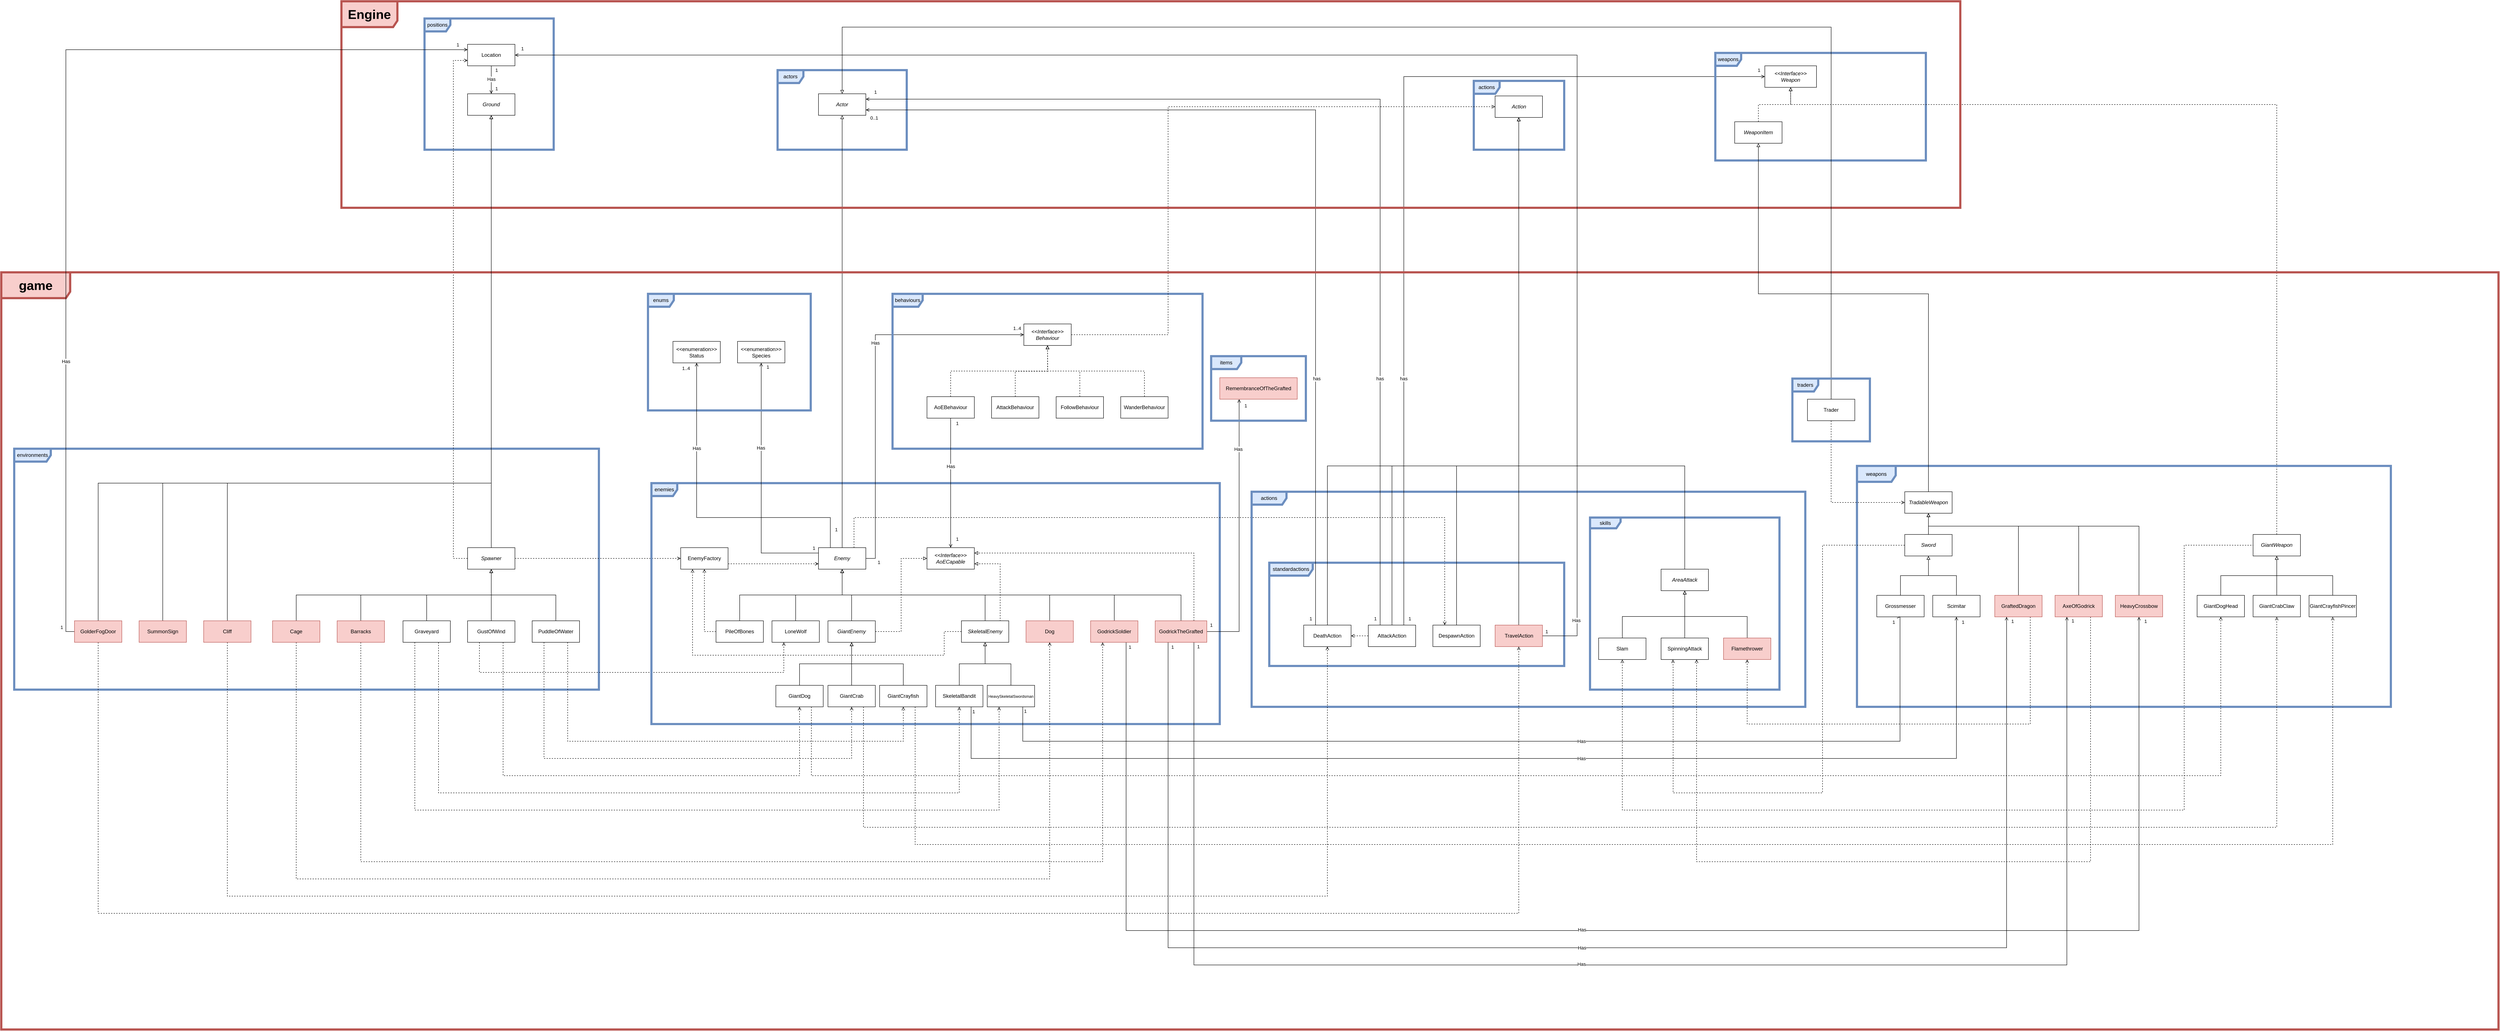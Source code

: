 <mxfile version="21.3.0" type="device">
  <diagram name="Page-1" id="rDroMqvgq4sp8sMrG8O2">
    <mxGraphModel dx="1677" dy="1508" grid="1" gridSize="10" guides="1" tooltips="1" connect="1" arrows="1" fold="1" page="1" pageScale="1" pageWidth="850" pageHeight="1100" math="0" shadow="0">
      <root>
        <mxCell id="0" />
        <mxCell id="1" parent="0" />
        <mxCell id="DVrZE9xDPVvh2_FHzCL8-2" value="positions" style="shape=umlFrame;whiteSpace=wrap;html=1;pointerEvents=0;fillColor=#dae8fc;strokeColor=#6c8ebf;strokeWidth=5;" parent="1" vertex="1">
          <mxGeometry x="353" y="-360" width="300" height="305" as="geometry" />
        </mxCell>
        <mxCell id="DVrZE9xDPVvh2_FHzCL8-3" value="&lt;i&gt;Ground&lt;/i&gt;" style="html=1;whiteSpace=wrap;" parent="1" vertex="1">
          <mxGeometry x="453" y="-185" width="110" height="50" as="geometry" />
        </mxCell>
        <mxCell id="DVrZE9xDPVvh2_FHzCL8-4" value="environments" style="shape=umlFrame;whiteSpace=wrap;html=1;pointerEvents=0;width=85;height=30;fillColor=#dae8fc;strokeColor=#6c8ebf;strokeWidth=5;" parent="1" vertex="1">
          <mxGeometry x="-600" y="640" width="1358" height="560" as="geometry" />
        </mxCell>
        <mxCell id="DVrZE9xDPVvh2_FHzCL8-19" style="edgeStyle=orthogonalEdgeStyle;rounded=0;orthogonalLoop=1;jettySize=auto;html=1;exitX=0.5;exitY=0;exitDx=0;exitDy=0;entryX=0.5;entryY=1;entryDx=0;entryDy=0;endArrow=block;endFill=0;" parent="1" source="DVrZE9xDPVvh2_FHzCL8-6" target="DVrZE9xDPVvh2_FHzCL8-3" edge="1">
          <mxGeometry relative="1" as="geometry" />
        </mxCell>
        <mxCell id="DVrZE9xDPVvh2_FHzCL8-43" style="edgeStyle=orthogonalEdgeStyle;rounded=0;orthogonalLoop=1;jettySize=auto;html=1;exitX=1;exitY=0.5;exitDx=0;exitDy=0;entryX=0;entryY=0.5;entryDx=0;entryDy=0;dashed=1;endArrow=open;endFill=0;" parent="1" source="DVrZE9xDPVvh2_FHzCL8-6" target="DVrZE9xDPVvh2_FHzCL8-41" edge="1">
          <mxGeometry relative="1" as="geometry" />
        </mxCell>
        <mxCell id="nA44q0fjmFgXWdIEp-3O-10" style="edgeStyle=orthogonalEdgeStyle;rounded=0;orthogonalLoop=1;jettySize=auto;html=1;exitX=0;exitY=0.5;exitDx=0;exitDy=0;entryX=0;entryY=0.75;entryDx=0;entryDy=0;dashed=1;endArrow=open;endFill=0;" parent="1" source="DVrZE9xDPVvh2_FHzCL8-6" target="nA44q0fjmFgXWdIEp-3O-5" edge="1">
          <mxGeometry relative="1" as="geometry">
            <Array as="points">
              <mxPoint x="420" y="895" />
              <mxPoint x="420" y="-262" />
            </Array>
          </mxGeometry>
        </mxCell>
        <mxCell id="DVrZE9xDPVvh2_FHzCL8-6" value="&lt;i&gt;Spawner&lt;/i&gt;" style="html=1;whiteSpace=wrap;" parent="1" vertex="1">
          <mxGeometry x="453" y="870" width="110" height="50" as="geometry" />
        </mxCell>
        <mxCell id="DVrZE9xDPVvh2_FHzCL8-13" style="edgeStyle=orthogonalEdgeStyle;rounded=0;orthogonalLoop=1;jettySize=auto;html=1;exitX=0.5;exitY=0;exitDx=0;exitDy=0;entryX=0.5;entryY=1;entryDx=0;entryDy=0;endArrow=block;endFill=0;" parent="1" source="DVrZE9xDPVvh2_FHzCL8-7" target="DVrZE9xDPVvh2_FHzCL8-6" edge="1">
          <mxGeometry relative="1" as="geometry" />
        </mxCell>
        <mxCell id="GQ_4T4zPNiNKJBQMKuDR-16" style="edgeStyle=orthogonalEdgeStyle;rounded=0;orthogonalLoop=1;jettySize=auto;html=1;exitX=0.75;exitY=1;exitDx=0;exitDy=0;entryX=0.5;entryY=1;entryDx=0;entryDy=0;dashed=1;endArrow=open;endFill=0;" parent="1" source="DVrZE9xDPVvh2_FHzCL8-7" target="GvI2FiEt4xrr71h0F2b2-6" edge="1">
          <mxGeometry relative="1" as="geometry">
            <Array as="points">
              <mxPoint x="535" y="1400" />
              <mxPoint x="1224" y="1400" />
            </Array>
          </mxGeometry>
        </mxCell>
        <mxCell id="GQ_4T4zPNiNKJBQMKuDR-28" style="edgeStyle=orthogonalEdgeStyle;rounded=0;orthogonalLoop=1;jettySize=auto;html=1;exitX=0.25;exitY=1;exitDx=0;exitDy=0;entryX=0.25;entryY=1;entryDx=0;entryDy=0;dashed=1;endArrow=open;endFill=0;" parent="1" source="DVrZE9xDPVvh2_FHzCL8-7" target="DVrZE9xDPVvh2_FHzCL8-27" edge="1">
          <mxGeometry relative="1" as="geometry">
            <Array as="points">
              <mxPoint x="481" y="1160" />
              <mxPoint x="1188" y="1160" />
            </Array>
          </mxGeometry>
        </mxCell>
        <mxCell id="DVrZE9xDPVvh2_FHzCL8-7" value="GustOfWind" style="html=1;whiteSpace=wrap;" parent="1" vertex="1">
          <mxGeometry x="453" y="1040" width="110" height="50" as="geometry" />
        </mxCell>
        <mxCell id="DVrZE9xDPVvh2_FHzCL8-14" style="edgeStyle=orthogonalEdgeStyle;rounded=0;orthogonalLoop=1;jettySize=auto;html=1;exitX=0.5;exitY=0;exitDx=0;exitDy=0;entryX=0.5;entryY=1;entryDx=0;entryDy=0;endArrow=block;endFill=0;" parent="1" source="DVrZE9xDPVvh2_FHzCL8-8" target="DVrZE9xDPVvh2_FHzCL8-6" edge="1">
          <mxGeometry relative="1" as="geometry" />
        </mxCell>
        <mxCell id="GQ_4T4zPNiNKJBQMKuDR-14" style="edgeStyle=orthogonalEdgeStyle;rounded=0;orthogonalLoop=1;jettySize=auto;html=1;exitX=0.75;exitY=1;exitDx=0;exitDy=0;entryX=0.5;entryY=1;entryDx=0;entryDy=0;dashed=1;endArrow=open;endFill=0;" parent="1" source="DVrZE9xDPVvh2_FHzCL8-8" target="GvI2FiEt4xrr71h0F2b2-5" edge="1">
          <mxGeometry relative="1" as="geometry">
            <Array as="points">
              <mxPoint x="685" y="1320" />
              <mxPoint x="1465" y="1320" />
            </Array>
          </mxGeometry>
        </mxCell>
        <mxCell id="GQ_4T4zPNiNKJBQMKuDR-15" style="edgeStyle=orthogonalEdgeStyle;rounded=0;orthogonalLoop=1;jettySize=auto;html=1;exitX=0.25;exitY=1;exitDx=0;exitDy=0;entryX=0.5;entryY=1;entryDx=0;entryDy=0;dashed=1;endArrow=open;endFill=0;" parent="1" source="DVrZE9xDPVvh2_FHzCL8-8" target="GvI2FiEt4xrr71h0F2b2-4" edge="1">
          <mxGeometry relative="1" as="geometry">
            <Array as="points">
              <mxPoint x="630" y="1360" />
              <mxPoint x="1345" y="1360" />
            </Array>
          </mxGeometry>
        </mxCell>
        <mxCell id="DVrZE9xDPVvh2_FHzCL8-8" value="PuddleOfWater" style="html=1;whiteSpace=wrap;" parent="1" vertex="1">
          <mxGeometry x="603" y="1040" width="110" height="50" as="geometry" />
        </mxCell>
        <mxCell id="DVrZE9xDPVvh2_FHzCL8-12" style="edgeStyle=orthogonalEdgeStyle;rounded=0;orthogonalLoop=1;jettySize=auto;html=1;exitX=0.5;exitY=0;exitDx=0;exitDy=0;entryX=0.5;entryY=1;entryDx=0;entryDy=0;endArrow=block;endFill=0;" parent="1" source="DVrZE9xDPVvh2_FHzCL8-9" target="DVrZE9xDPVvh2_FHzCL8-6" edge="1">
          <mxGeometry relative="1" as="geometry" />
        </mxCell>
        <mxCell id="GQ_4T4zPNiNKJBQMKuDR-18" style="edgeStyle=orthogonalEdgeStyle;rounded=0;orthogonalLoop=1;jettySize=auto;html=1;exitX=0.75;exitY=1;exitDx=0;exitDy=0;entryX=0.5;entryY=1;entryDx=0;entryDy=0;dashed=1;endArrow=open;endFill=0;" parent="1" source="DVrZE9xDPVvh2_FHzCL8-9" target="GvI2FiEt4xrr71h0F2b2-7" edge="1">
          <mxGeometry relative="1" as="geometry">
            <Array as="points">
              <mxPoint x="386" y="1440" />
              <mxPoint x="1595" y="1440" />
            </Array>
          </mxGeometry>
        </mxCell>
        <mxCell id="GQ_4T4zPNiNKJBQMKuDR-19" style="edgeStyle=orthogonalEdgeStyle;rounded=0;orthogonalLoop=1;jettySize=auto;html=1;exitX=0.25;exitY=1;exitDx=0;exitDy=0;entryX=0.25;entryY=1;entryDx=0;entryDy=0;dashed=1;endArrow=open;endFill=0;" parent="1" source="DVrZE9xDPVvh2_FHzCL8-9" target="GvI2FiEt4xrr71h0F2b2-8" edge="1">
          <mxGeometry relative="1" as="geometry">
            <Array as="points">
              <mxPoint x="331" y="1480" />
              <mxPoint x="1688" y="1480" />
            </Array>
          </mxGeometry>
        </mxCell>
        <mxCell id="DVrZE9xDPVvh2_FHzCL8-9" value="Graveyard" style="html=1;whiteSpace=wrap;" parent="1" vertex="1">
          <mxGeometry x="303" y="1040" width="110" height="50" as="geometry" />
        </mxCell>
        <mxCell id="DVrZE9xDPVvh2_FHzCL8-21" value="actors" style="shape=umlFrame;whiteSpace=wrap;html=1;pointerEvents=0;fillColor=#dae8fc;strokeColor=#6c8ebf;strokeWidth=5;" parent="1" vertex="1">
          <mxGeometry x="1173" y="-240" width="300" height="185" as="geometry" />
        </mxCell>
        <mxCell id="DVrZE9xDPVvh2_FHzCL8-22" value="&lt;i&gt;Actor&lt;/i&gt;" style="html=1;whiteSpace=wrap;" parent="1" vertex="1">
          <mxGeometry x="1268" y="-185" width="110" height="50" as="geometry" />
        </mxCell>
        <mxCell id="DVrZE9xDPVvh2_FHzCL8-23" value="enemies" style="shape=umlFrame;whiteSpace=wrap;html=1;pointerEvents=0;fillColor=#dae8fc;strokeColor=#6c8ebf;strokeWidth=5;" parent="1" vertex="1">
          <mxGeometry x="880" y="720" width="1320" height="560" as="geometry" />
        </mxCell>
        <mxCell id="DVrZE9xDPVvh2_FHzCL8-39" style="edgeStyle=orthogonalEdgeStyle;rounded=0;orthogonalLoop=1;jettySize=auto;html=1;exitX=0.5;exitY=0;exitDx=0;exitDy=0;entryX=0.5;entryY=1;entryDx=0;entryDy=0;endArrow=block;endFill=0;" parent="1" source="DVrZE9xDPVvh2_FHzCL8-24" target="DVrZE9xDPVvh2_FHzCL8-22" edge="1">
          <mxGeometry relative="1" as="geometry">
            <mxPoint x="1323" y="760" as="sourcePoint" />
          </mxGeometry>
        </mxCell>
        <mxCell id="DVrZE9xDPVvh2_FHzCL8-74" style="edgeStyle=orthogonalEdgeStyle;rounded=0;orthogonalLoop=1;jettySize=auto;html=1;exitX=1;exitY=0.5;exitDx=0;exitDy=0;entryX=0;entryY=0.5;entryDx=0;entryDy=0;endArrow=open;endFill=0;" parent="1" source="DVrZE9xDPVvh2_FHzCL8-24" target="DVrZE9xDPVvh2_FHzCL8-62" edge="1">
          <mxGeometry relative="1" as="geometry">
            <Array as="points">
              <mxPoint x="1400" y="895" />
              <mxPoint x="1400" y="375" />
            </Array>
          </mxGeometry>
        </mxCell>
        <mxCell id="DVrZE9xDPVvh2_FHzCL8-75" value="Has" style="edgeLabel;html=1;align=center;verticalAlign=middle;resizable=0;points=[];" parent="DVrZE9xDPVvh2_FHzCL8-74" vertex="1" connectable="0">
          <mxGeometry x="0.185" y="2" relative="1" as="geometry">
            <mxPoint x="2" y="2" as="offset" />
          </mxGeometry>
        </mxCell>
        <mxCell id="DVrZE9xDPVvh2_FHzCL8-76" value="1" style="edgeLabel;html=1;align=center;verticalAlign=middle;resizable=0;points=[];" parent="DVrZE9xDPVvh2_FHzCL8-74" vertex="1" connectable="0">
          <mxGeometry x="-0.955" relative="1" as="geometry">
            <mxPoint x="10" y="9" as="offset" />
          </mxGeometry>
        </mxCell>
        <mxCell id="DVrZE9xDPVvh2_FHzCL8-77" value="1..4" style="edgeLabel;html=1;align=center;verticalAlign=middle;resizable=0;points=[];" parent="DVrZE9xDPVvh2_FHzCL8-74" vertex="1" connectable="0">
          <mxGeometry x="0.931" relative="1" as="geometry">
            <mxPoint x="14" y="-15" as="offset" />
          </mxGeometry>
        </mxCell>
        <mxCell id="SioX63HxhcE3thEykoqD-12" style="edgeStyle=orthogonalEdgeStyle;rounded=0;orthogonalLoop=1;jettySize=auto;html=1;exitX=0;exitY=0.25;exitDx=0;exitDy=0;entryX=0.5;entryY=1;entryDx=0;entryDy=0;endArrow=open;endFill=0;" parent="1" source="DVrZE9xDPVvh2_FHzCL8-24" target="DVrZE9xDPVvh2_FHzCL8-150" edge="1">
          <mxGeometry relative="1" as="geometry" />
        </mxCell>
        <mxCell id="SioX63HxhcE3thEykoqD-14" value="Has" style="edgeLabel;html=1;align=center;verticalAlign=middle;resizable=0;points=[];" parent="SioX63HxhcE3thEykoqD-12" vertex="1" connectable="0">
          <mxGeometry x="0.313" y="1" relative="1" as="geometry">
            <mxPoint as="offset" />
          </mxGeometry>
        </mxCell>
        <mxCell id="SioX63HxhcE3thEykoqD-18" value="1" style="edgeLabel;html=1;align=center;verticalAlign=middle;resizable=0;points=[];" parent="SioX63HxhcE3thEykoqD-12" vertex="1" connectable="0">
          <mxGeometry x="-0.962" y="-2" relative="1" as="geometry">
            <mxPoint y="-10" as="offset" />
          </mxGeometry>
        </mxCell>
        <mxCell id="SioX63HxhcE3thEykoqD-23" value="1" style="edgeLabel;html=1;align=center;verticalAlign=middle;resizable=0;points=[];" parent="SioX63HxhcE3thEykoqD-12" vertex="1" connectable="0">
          <mxGeometry x="0.957" y="-1" relative="1" as="geometry">
            <mxPoint x="14" y="-3" as="offset" />
          </mxGeometry>
        </mxCell>
        <mxCell id="GQ_4T4zPNiNKJBQMKuDR-12" style="edgeStyle=orthogonalEdgeStyle;rounded=0;orthogonalLoop=1;jettySize=auto;html=1;exitX=0.75;exitY=0;exitDx=0;exitDy=0;entryX=0.25;entryY=0;entryDx=0;entryDy=0;dashed=1;endArrow=open;endFill=0;" parent="1" source="DVrZE9xDPVvh2_FHzCL8-24" target="GQ_4T4zPNiNKJBQMKuDR-9" edge="1">
          <mxGeometry relative="1" as="geometry">
            <Array as="points">
              <mxPoint x="1351" y="800" />
              <mxPoint x="2723" y="800" />
            </Array>
          </mxGeometry>
        </mxCell>
        <mxCell id="DVrZE9xDPVvh2_FHzCL8-24" value="&lt;i&gt;Enemy&lt;/i&gt;" style="html=1;whiteSpace=wrap;" parent="1" vertex="1">
          <mxGeometry x="1268" y="870" width="110" height="50" as="geometry" />
        </mxCell>
        <mxCell id="DVrZE9xDPVvh2_FHzCL8-33" style="edgeStyle=orthogonalEdgeStyle;rounded=0;orthogonalLoop=1;jettySize=auto;html=1;exitX=0.5;exitY=0;exitDx=0;exitDy=0;endArrow=block;endFill=0;" parent="1" source="DVrZE9xDPVvh2_FHzCL8-25" target="DVrZE9xDPVvh2_FHzCL8-24" edge="1">
          <mxGeometry relative="1" as="geometry" />
        </mxCell>
        <mxCell id="GQ_4T4zPNiNKJBQMKuDR-3" style="edgeStyle=orthogonalEdgeStyle;rounded=0;orthogonalLoop=1;jettySize=auto;html=1;entryX=0;entryY=0.5;entryDx=0;entryDy=0;endArrow=block;endFill=0;dashed=1;exitX=1;exitY=0.5;exitDx=0;exitDy=0;" parent="1" source="DVrZE9xDPVvh2_FHzCL8-25" target="GQ_4T4zPNiNKJBQMKuDR-1" edge="1">
          <mxGeometry relative="1" as="geometry">
            <mxPoint x="1410" y="1065" as="sourcePoint" />
          </mxGeometry>
        </mxCell>
        <mxCell id="DVrZE9xDPVvh2_FHzCL8-25" value="&lt;i&gt;GiantEnemy&lt;/i&gt;" style="html=1;whiteSpace=wrap;" parent="1" vertex="1">
          <mxGeometry x="1290" y="1040" width="110" height="50" as="geometry" />
        </mxCell>
        <mxCell id="DVrZE9xDPVvh2_FHzCL8-34" style="edgeStyle=orthogonalEdgeStyle;rounded=0;orthogonalLoop=1;jettySize=auto;html=1;exitX=0.5;exitY=0;exitDx=0;exitDy=0;entryX=0.5;entryY=1;entryDx=0;entryDy=0;endArrow=block;endFill=0;" parent="1" source="DVrZE9xDPVvh2_FHzCL8-26" target="DVrZE9xDPVvh2_FHzCL8-24" edge="1">
          <mxGeometry relative="1" as="geometry" />
        </mxCell>
        <mxCell id="GQ_4T4zPNiNKJBQMKuDR-2" style="edgeStyle=orthogonalEdgeStyle;rounded=0;orthogonalLoop=1;jettySize=auto;html=1;exitX=0.75;exitY=0;exitDx=0;exitDy=0;entryX=1;entryY=0.75;entryDx=0;entryDy=0;endArrow=block;endFill=0;dashed=1;" parent="1" source="DVrZE9xDPVvh2_FHzCL8-26" target="GQ_4T4zPNiNKJBQMKuDR-1" edge="1">
          <mxGeometry relative="1" as="geometry">
            <Array as="points">
              <mxPoint x="1690" y="1040" />
              <mxPoint x="1690" y="908" />
            </Array>
          </mxGeometry>
        </mxCell>
        <mxCell id="GQ_4T4zPNiNKJBQMKuDR-8" style="edgeStyle=orthogonalEdgeStyle;rounded=0;orthogonalLoop=1;jettySize=auto;html=1;exitX=0;exitY=0.5;exitDx=0;exitDy=0;entryX=0.25;entryY=1;entryDx=0;entryDy=0;dashed=1;endArrow=open;endFill=0;" parent="1" source="DVrZE9xDPVvh2_FHzCL8-26" target="DVrZE9xDPVvh2_FHzCL8-41" edge="1">
          <mxGeometry relative="1" as="geometry">
            <Array as="points">
              <mxPoint x="1560" y="1065" />
              <mxPoint x="1560" y="1120" />
              <mxPoint x="976" y="1120" />
            </Array>
          </mxGeometry>
        </mxCell>
        <mxCell id="DVrZE9xDPVvh2_FHzCL8-26" value="&lt;i&gt;SkeletalEnemy&lt;/i&gt;" style="html=1;whiteSpace=wrap;" parent="1" vertex="1">
          <mxGeometry x="1600" y="1040" width="110" height="50" as="geometry" />
        </mxCell>
        <mxCell id="DVrZE9xDPVvh2_FHzCL8-32" style="edgeStyle=orthogonalEdgeStyle;rounded=0;orthogonalLoop=1;jettySize=auto;html=1;exitX=0.5;exitY=0;exitDx=0;exitDy=0;endArrow=block;endFill=0;" parent="1" source="DVrZE9xDPVvh2_FHzCL8-27" target="DVrZE9xDPVvh2_FHzCL8-24" edge="1">
          <mxGeometry relative="1" as="geometry" />
        </mxCell>
        <mxCell id="DVrZE9xDPVvh2_FHzCL8-27" value="LoneWolf" style="html=1;whiteSpace=wrap;" parent="1" vertex="1">
          <mxGeometry x="1160" y="1040" width="110" height="50" as="geometry" />
        </mxCell>
        <mxCell id="DVrZE9xDPVvh2_FHzCL8-31" style="edgeStyle=orthogonalEdgeStyle;rounded=0;orthogonalLoop=1;jettySize=auto;html=1;exitX=0.5;exitY=0;exitDx=0;exitDy=0;entryX=0.5;entryY=1;entryDx=0;entryDy=0;endArrow=block;endFill=0;" parent="1" source="DVrZE9xDPVvh2_FHzCL8-28" target="DVrZE9xDPVvh2_FHzCL8-24" edge="1">
          <mxGeometry relative="1" as="geometry" />
        </mxCell>
        <mxCell id="DVrZE9xDPVvh2_FHzCL8-42" style="edgeStyle=orthogonalEdgeStyle;rounded=0;orthogonalLoop=1;jettySize=auto;html=1;exitX=0;exitY=0.5;exitDx=0;exitDy=0;dashed=1;endArrow=open;endFill=0;" parent="1" source="DVrZE9xDPVvh2_FHzCL8-28" target="DVrZE9xDPVvh2_FHzCL8-41" edge="1">
          <mxGeometry relative="1" as="geometry" />
        </mxCell>
        <mxCell id="DVrZE9xDPVvh2_FHzCL8-28" value="PileOfBones" style="html=1;whiteSpace=wrap;" parent="1" vertex="1">
          <mxGeometry x="1030" y="1040" width="110" height="50" as="geometry" />
        </mxCell>
        <mxCell id="DVrZE9xDPVvh2_FHzCL8-44" style="edgeStyle=orthogonalEdgeStyle;rounded=0;orthogonalLoop=1;jettySize=auto;html=1;exitX=1;exitY=0.75;exitDx=0;exitDy=0;entryX=0;entryY=0.75;entryDx=0;entryDy=0;dashed=1;endArrow=open;endFill=0;" parent="1" source="DVrZE9xDPVvh2_FHzCL8-41" target="DVrZE9xDPVvh2_FHzCL8-24" edge="1">
          <mxGeometry relative="1" as="geometry">
            <Array as="points">
              <mxPoint x="1200" y="908" />
              <mxPoint x="1200" y="908" />
            </Array>
          </mxGeometry>
        </mxCell>
        <mxCell id="DVrZE9xDPVvh2_FHzCL8-41" value="EnemyFactory" style="html=1;whiteSpace=wrap;" parent="1" vertex="1">
          <mxGeometry x="948" y="870" width="110" height="50" as="geometry" />
        </mxCell>
        <mxCell id="DVrZE9xDPVvh2_FHzCL8-54" value="actions" style="shape=umlFrame;whiteSpace=wrap;html=1;pointerEvents=0;fillColor=#dae8fc;strokeColor=#6c8ebf;strokeWidth=5;" parent="1" vertex="1">
          <mxGeometry x="2790" y="-215" width="210" height="160" as="geometry" />
        </mxCell>
        <mxCell id="DVrZE9xDPVvh2_FHzCL8-55" value="actions" style="shape=umlFrame;whiteSpace=wrap;html=1;pointerEvents=0;width=81;height=30;fillColor=#dae8fc;strokeColor=#6c8ebf;strokeWidth=5;" parent="1" vertex="1">
          <mxGeometry x="2274" y="740" width="1286" height="500" as="geometry" />
        </mxCell>
        <mxCell id="DVrZE9xDPVvh2_FHzCL8-56" value="&lt;i&gt;Action&lt;/i&gt;" style="html=1;whiteSpace=wrap;" parent="1" vertex="1">
          <mxGeometry x="2839.5" y="-180" width="110" height="50" as="geometry" />
        </mxCell>
        <mxCell id="DVrZE9xDPVvh2_FHzCL8-57" value="behaviours" style="shape=umlFrame;whiteSpace=wrap;html=1;pointerEvents=0;width=70;height=30;fillColor=#dae8fc;strokeColor=#6c8ebf;strokeWidth=5;" parent="1" vertex="1">
          <mxGeometry x="1440" y="280" width="720" height="360" as="geometry" />
        </mxCell>
        <mxCell id="DVrZE9xDPVvh2_FHzCL8-64" style="edgeStyle=orthogonalEdgeStyle;rounded=0;orthogonalLoop=1;jettySize=auto;html=1;exitX=0.5;exitY=0;exitDx=0;exitDy=0;dashed=1;endArrow=block;endFill=0;" parent="1" source="DVrZE9xDPVvh2_FHzCL8-58" edge="1">
          <mxGeometry relative="1" as="geometry">
            <mxPoint x="1800" y="400" as="targetPoint" />
          </mxGeometry>
        </mxCell>
        <mxCell id="DVrZE9xDPVvh2_FHzCL8-58" value="AttackBehaviour" style="html=1;whiteSpace=wrap;" parent="1" vertex="1">
          <mxGeometry x="1670" y="519" width="110" height="50" as="geometry" />
        </mxCell>
        <mxCell id="DVrZE9xDPVvh2_FHzCL8-65" style="edgeStyle=orthogonalEdgeStyle;rounded=0;orthogonalLoop=1;jettySize=auto;html=1;exitX=0.5;exitY=0;exitDx=0;exitDy=0;entryX=0.5;entryY=1;entryDx=0;entryDy=0;dashed=1;endArrow=block;endFill=0;" parent="1" source="DVrZE9xDPVvh2_FHzCL8-59" target="DVrZE9xDPVvh2_FHzCL8-62" edge="1">
          <mxGeometry relative="1" as="geometry" />
        </mxCell>
        <mxCell id="DVrZE9xDPVvh2_FHzCL8-59" value="FollowBehaviour" style="html=1;whiteSpace=wrap;" parent="1" vertex="1">
          <mxGeometry x="1820" y="519" width="110" height="50" as="geometry" />
        </mxCell>
        <mxCell id="DVrZE9xDPVvh2_FHzCL8-66" style="edgeStyle=orthogonalEdgeStyle;rounded=0;orthogonalLoop=1;jettySize=auto;html=1;exitX=0.5;exitY=0;exitDx=0;exitDy=0;entryX=0.5;entryY=1;entryDx=0;entryDy=0;dashed=1;endArrow=block;endFill=0;" parent="1" source="DVrZE9xDPVvh2_FHzCL8-60" target="DVrZE9xDPVvh2_FHzCL8-62" edge="1">
          <mxGeometry relative="1" as="geometry" />
        </mxCell>
        <mxCell id="DVrZE9xDPVvh2_FHzCL8-60" value="WanderBehaviour" style="html=1;whiteSpace=wrap;" parent="1" vertex="1">
          <mxGeometry x="1970" y="519" width="110" height="50" as="geometry" />
        </mxCell>
        <mxCell id="DVrZE9xDPVvh2_FHzCL8-63" style="edgeStyle=orthogonalEdgeStyle;rounded=0;orthogonalLoop=1;jettySize=auto;html=1;exitX=0.5;exitY=0;exitDx=0;exitDy=0;entryX=0.5;entryY=1;entryDx=0;entryDy=0;dashed=1;endArrow=block;endFill=0;" parent="1" source="DVrZE9xDPVvh2_FHzCL8-61" target="DVrZE9xDPVvh2_FHzCL8-62" edge="1">
          <mxGeometry relative="1" as="geometry" />
        </mxCell>
        <mxCell id="GQ_4T4zPNiNKJBQMKuDR-4" style="edgeStyle=orthogonalEdgeStyle;rounded=0;orthogonalLoop=1;jettySize=auto;html=1;exitX=0.5;exitY=1;exitDx=0;exitDy=0;entryX=0.5;entryY=0;entryDx=0;entryDy=0;endArrow=open;endFill=0;" parent="1" source="DVrZE9xDPVvh2_FHzCL8-61" target="GQ_4T4zPNiNKJBQMKuDR-1" edge="1">
          <mxGeometry relative="1" as="geometry" />
        </mxCell>
        <mxCell id="GQ_4T4zPNiNKJBQMKuDR-5" value="Has" style="edgeLabel;html=1;align=center;verticalAlign=middle;resizable=0;points=[];" parent="GQ_4T4zPNiNKJBQMKuDR-4" vertex="1" connectable="0">
          <mxGeometry x="-0.259" relative="1" as="geometry">
            <mxPoint as="offset" />
          </mxGeometry>
        </mxCell>
        <mxCell id="GQ_4T4zPNiNKJBQMKuDR-6" value="1" style="edgeLabel;html=1;align=center;verticalAlign=middle;resizable=0;points=[];" parent="GQ_4T4zPNiNKJBQMKuDR-4" vertex="1" connectable="0">
          <mxGeometry x="-0.925" y="1" relative="1" as="geometry">
            <mxPoint x="14" as="offset" />
          </mxGeometry>
        </mxCell>
        <mxCell id="GQ_4T4zPNiNKJBQMKuDR-7" value="1" style="edgeLabel;html=1;align=center;verticalAlign=middle;resizable=0;points=[];" parent="GQ_4T4zPNiNKJBQMKuDR-4" vertex="1" connectable="0">
          <mxGeometry x="0.846" y="-1" relative="1" as="geometry">
            <mxPoint x="16" y="3" as="offset" />
          </mxGeometry>
        </mxCell>
        <mxCell id="DVrZE9xDPVvh2_FHzCL8-61" value="AoEBehaviour" style="html=1;whiteSpace=wrap;" parent="1" vertex="1">
          <mxGeometry x="1520" y="519" width="110" height="50" as="geometry" />
        </mxCell>
        <mxCell id="DVrZE9xDPVvh2_FHzCL8-78" style="edgeStyle=orthogonalEdgeStyle;rounded=0;orthogonalLoop=1;jettySize=auto;html=1;dashed=1;endArrow=open;endFill=0;exitX=1;exitY=0.5;exitDx=0;exitDy=0;entryX=0;entryY=0.5;entryDx=0;entryDy=0;" parent="1" source="DVrZE9xDPVvh2_FHzCL8-62" target="DVrZE9xDPVvh2_FHzCL8-56" edge="1">
          <mxGeometry relative="1" as="geometry">
            <mxPoint x="2444" y="-160" as="targetPoint" />
            <Array as="points">
              <mxPoint x="2080" y="375" />
              <mxPoint x="2080" y="-155" />
            </Array>
          </mxGeometry>
        </mxCell>
        <mxCell id="DVrZE9xDPVvh2_FHzCL8-62" value="&lt;i&gt;&amp;lt;&amp;lt;Interface&amp;gt;&amp;gt;&lt;br&gt;Behaviour&lt;br&gt;&lt;/i&gt;" style="html=1;whiteSpace=wrap;" parent="1" vertex="1">
          <mxGeometry x="1745" y="350" width="110" height="50" as="geometry" />
        </mxCell>
        <mxCell id="DVrZE9xDPVvh2_FHzCL8-81" value="standardactions" style="shape=umlFrame;whiteSpace=wrap;html=1;pointerEvents=0;width=101;height=30;fillColor=#dae8fc;strokeColor=#6c8ebf;strokeWidth=5;" parent="1" vertex="1">
          <mxGeometry x="2315" y="905" width="685" height="240" as="geometry" />
        </mxCell>
        <mxCell id="DVrZE9xDPVvh2_FHzCL8-82" value="skills" style="shape=umlFrame;whiteSpace=wrap;html=1;pointerEvents=0;width=71;height=25;fillColor=#dae8fc;strokeColor=#6c8ebf;strokeWidth=5;" parent="1" vertex="1">
          <mxGeometry x="3060" y="800" width="440" height="400" as="geometry" />
        </mxCell>
        <mxCell id="DVrZE9xDPVvh2_FHzCL8-92" style="edgeStyle=orthogonalEdgeStyle;rounded=0;orthogonalLoop=1;jettySize=auto;html=1;exitX=0.5;exitY=0;exitDx=0;exitDy=0;entryX=0.5;entryY=1;entryDx=0;entryDy=0;endArrow=block;endFill=0;" parent="1" source="DVrZE9xDPVvh2_FHzCL8-84" target="DVrZE9xDPVvh2_FHzCL8-56" edge="1">
          <mxGeometry relative="1" as="geometry">
            <mxPoint x="2640" y="177.333" as="targetPoint" />
            <Array as="points">
              <mxPoint x="2859" y="680" />
              <mxPoint x="2499" y="680" />
            </Array>
          </mxGeometry>
        </mxCell>
        <mxCell id="DVrZE9xDPVvh2_FHzCL8-84" value="&lt;i&gt;AreaAttack&lt;/i&gt;" style="html=1;whiteSpace=wrap;" parent="1" vertex="1">
          <mxGeometry x="3225" y="920" width="110" height="50" as="geometry" />
        </mxCell>
        <mxCell id="DVrZE9xDPVvh2_FHzCL8-91" style="edgeStyle=orthogonalEdgeStyle;rounded=0;orthogonalLoop=1;jettySize=auto;html=1;exitX=0.5;exitY=0;exitDx=0;exitDy=0;entryX=0.5;entryY=1;entryDx=0;entryDy=0;endArrow=block;endFill=0;" parent="1" source="DVrZE9xDPVvh2_FHzCL8-86" target="DVrZE9xDPVvh2_FHzCL8-56" edge="1">
          <mxGeometry relative="1" as="geometry">
            <Array as="points">
              <mxPoint x="2450" y="680" />
              <mxPoint x="2895" y="680" />
            </Array>
          </mxGeometry>
        </mxCell>
        <mxCell id="t0Bz_2pWINCEnGQeBpR_-1" style="edgeStyle=orthogonalEdgeStyle;rounded=0;orthogonalLoop=1;jettySize=auto;html=1;exitX=0.25;exitY=0;exitDx=0;exitDy=0;entryX=1;entryY=0.75;entryDx=0;entryDy=0;endArrow=open;endFill=0;" parent="1" source="DVrZE9xDPVvh2_FHzCL8-86" target="DVrZE9xDPVvh2_FHzCL8-22" edge="1">
          <mxGeometry relative="1" as="geometry" />
        </mxCell>
        <mxCell id="t0Bz_2pWINCEnGQeBpR_-3" value="has" style="edgeLabel;html=1;align=center;verticalAlign=middle;resizable=0;points=[];" parent="t0Bz_2pWINCEnGQeBpR_-1" vertex="1" connectable="0">
          <mxGeometry x="-0.489" y="-1" relative="1" as="geometry">
            <mxPoint x="1" as="offset" />
          </mxGeometry>
        </mxCell>
        <mxCell id="t0Bz_2pWINCEnGQeBpR_-6" value="1" style="edgeLabel;html=1;align=center;verticalAlign=middle;resizable=0;points=[];" parent="t0Bz_2pWINCEnGQeBpR_-1" vertex="1" connectable="0">
          <mxGeometry x="-0.984" y="1" relative="1" as="geometry">
            <mxPoint x="-11" y="3" as="offset" />
          </mxGeometry>
        </mxCell>
        <mxCell id="t0Bz_2pWINCEnGQeBpR_-8" value="0..1" style="edgeLabel;html=1;align=center;verticalAlign=middle;resizable=0;points=[];" parent="t0Bz_2pWINCEnGQeBpR_-1" vertex="1" connectable="0">
          <mxGeometry x="0.983" relative="1" as="geometry">
            <mxPoint y="18" as="offset" />
          </mxGeometry>
        </mxCell>
        <mxCell id="DVrZE9xDPVvh2_FHzCL8-86" value="DeathAction" style="html=1;whiteSpace=wrap;" parent="1" vertex="1">
          <mxGeometry x="2395" y="1050" width="110" height="50" as="geometry" />
        </mxCell>
        <mxCell id="DVrZE9xDPVvh2_FHzCL8-93" style="edgeStyle=orthogonalEdgeStyle;rounded=0;orthogonalLoop=1;jettySize=auto;html=1;exitX=0.5;exitY=0;exitDx=0;exitDy=0;entryX=0.5;entryY=1;entryDx=0;entryDy=0;endArrow=block;endFill=0;" parent="1" source="DVrZE9xDPVvh2_FHzCL8-90" target="DVrZE9xDPVvh2_FHzCL8-56" edge="1">
          <mxGeometry relative="1" as="geometry">
            <mxPoint x="2660" y="130" as="targetPoint" />
            <Array as="points">
              <mxPoint x="2600" y="680" />
              <mxPoint x="2895" y="680" />
            </Array>
          </mxGeometry>
        </mxCell>
        <mxCell id="GQ_4T4zPNiNKJBQMKuDR-13" style="edgeStyle=orthogonalEdgeStyle;rounded=0;orthogonalLoop=1;jettySize=auto;html=1;exitX=0;exitY=0.5;exitDx=0;exitDy=0;entryX=1;entryY=0.5;entryDx=0;entryDy=0;dashed=1;endArrow=open;endFill=0;" parent="1" source="DVrZE9xDPVvh2_FHzCL8-90" target="DVrZE9xDPVvh2_FHzCL8-86" edge="1">
          <mxGeometry relative="1" as="geometry" />
        </mxCell>
        <mxCell id="t0Bz_2pWINCEnGQeBpR_-2" style="edgeStyle=orthogonalEdgeStyle;rounded=0;orthogonalLoop=1;jettySize=auto;html=1;exitX=0.25;exitY=0;exitDx=0;exitDy=0;entryX=1;entryY=0.25;entryDx=0;entryDy=0;endArrow=open;endFill=0;" parent="1" source="DVrZE9xDPVvh2_FHzCL8-90" target="DVrZE9xDPVvh2_FHzCL8-22" edge="1">
          <mxGeometry relative="1" as="geometry" />
        </mxCell>
        <mxCell id="t0Bz_2pWINCEnGQeBpR_-4" value="has" style="edgeLabel;html=1;align=center;verticalAlign=middle;resizable=0;points=[];" parent="t0Bz_2pWINCEnGQeBpR_-2" vertex="1" connectable="0">
          <mxGeometry x="-0.53" y="2" relative="1" as="geometry">
            <mxPoint x="1" y="-5" as="offset" />
          </mxGeometry>
        </mxCell>
        <mxCell id="t0Bz_2pWINCEnGQeBpR_-5" value="1" style="edgeLabel;html=1;align=center;verticalAlign=middle;resizable=0;points=[];" parent="t0Bz_2pWINCEnGQeBpR_-2" vertex="1" connectable="0">
          <mxGeometry x="-0.987" y="-1" relative="1" as="geometry">
            <mxPoint x="-13" as="offset" />
          </mxGeometry>
        </mxCell>
        <mxCell id="t0Bz_2pWINCEnGQeBpR_-7" value="1" style="edgeLabel;html=1;align=center;verticalAlign=middle;resizable=0;points=[];" parent="t0Bz_2pWINCEnGQeBpR_-2" vertex="1" connectable="0">
          <mxGeometry x="0.982" relative="1" as="geometry">
            <mxPoint y="-17" as="offset" />
          </mxGeometry>
        </mxCell>
        <mxCell id="t0Bz_2pWINCEnGQeBpR_-9" style="edgeStyle=orthogonalEdgeStyle;rounded=0;orthogonalLoop=1;jettySize=auto;html=1;exitX=0.75;exitY=0;exitDx=0;exitDy=0;entryX=0;entryY=0.5;entryDx=0;entryDy=0;endArrow=open;endFill=0;" parent="1" source="DVrZE9xDPVvh2_FHzCL8-90" target="DVrZE9xDPVvh2_FHzCL8-126" edge="1">
          <mxGeometry relative="1" as="geometry" />
        </mxCell>
        <mxCell id="t0Bz_2pWINCEnGQeBpR_-10" value="1" style="edgeLabel;html=1;align=center;verticalAlign=middle;resizable=0;points=[];" parent="t0Bz_2pWINCEnGQeBpR_-9" vertex="1" connectable="0">
          <mxGeometry x="0.981" y="-2" relative="1" as="geometry">
            <mxPoint x="6" y="-17" as="offset" />
          </mxGeometry>
        </mxCell>
        <mxCell id="t0Bz_2pWINCEnGQeBpR_-11" value="1" style="edgeLabel;html=1;align=center;verticalAlign=middle;resizable=0;points=[];" parent="t0Bz_2pWINCEnGQeBpR_-9" vertex="1" connectable="0">
          <mxGeometry x="-0.986" y="-1" relative="1" as="geometry">
            <mxPoint x="12" as="offset" />
          </mxGeometry>
        </mxCell>
        <mxCell id="t0Bz_2pWINCEnGQeBpR_-12" value="has" style="edgeLabel;html=1;align=center;verticalAlign=middle;resizable=0;points=[];" parent="t0Bz_2pWINCEnGQeBpR_-9" vertex="1" connectable="0">
          <mxGeometry x="-0.453" y="3" relative="1" as="geometry">
            <mxPoint x="2" y="5" as="offset" />
          </mxGeometry>
        </mxCell>
        <mxCell id="DVrZE9xDPVvh2_FHzCL8-90" value="AttackAction" style="html=1;whiteSpace=wrap;" parent="1" vertex="1">
          <mxGeometry x="2545" y="1050" width="110" height="50" as="geometry" />
        </mxCell>
        <mxCell id="DVrZE9xDPVvh2_FHzCL8-104" style="edgeStyle=orthogonalEdgeStyle;rounded=0;orthogonalLoop=1;jettySize=auto;html=1;exitX=0.5;exitY=0;exitDx=0;exitDy=0;entryX=0.5;entryY=1;entryDx=0;entryDy=0;endArrow=block;endFill=0;" parent="1" source="DVrZE9xDPVvh2_FHzCL8-101" target="DVrZE9xDPVvh2_FHzCL8-84" edge="1">
          <mxGeometry relative="1" as="geometry" />
        </mxCell>
        <mxCell id="DVrZE9xDPVvh2_FHzCL8-101" value="SpinningAttack" style="html=1;whiteSpace=wrap;" parent="1" vertex="1">
          <mxGeometry x="3225" y="1080" width="110" height="50" as="geometry" />
        </mxCell>
        <mxCell id="DVrZE9xDPVvh2_FHzCL8-103" style="edgeStyle=orthogonalEdgeStyle;rounded=0;orthogonalLoop=1;jettySize=auto;html=1;exitX=0.5;exitY=0;exitDx=0;exitDy=0;entryX=0.5;entryY=1;entryDx=0;entryDy=0;endArrow=block;endFill=0;" parent="1" source="DVrZE9xDPVvh2_FHzCL8-102" target="DVrZE9xDPVvh2_FHzCL8-84" edge="1">
          <mxGeometry relative="1" as="geometry">
            <Array as="points">
              <mxPoint x="3135" y="1030" />
              <mxPoint x="3280" y="1030" />
            </Array>
          </mxGeometry>
        </mxCell>
        <mxCell id="DVrZE9xDPVvh2_FHzCL8-102" value="Slam" style="html=1;whiteSpace=wrap;" parent="1" vertex="1">
          <mxGeometry x="3080" y="1080" width="110" height="50" as="geometry" />
        </mxCell>
        <mxCell id="DVrZE9xDPVvh2_FHzCL8-122" value="weapons" style="shape=umlFrame;whiteSpace=wrap;html=1;pointerEvents=0;fillColor=#dae8fc;strokeColor=#6c8ebf;strokeWidth=5;" parent="1" vertex="1">
          <mxGeometry x="3351" y="-280" width="489" height="250" as="geometry" />
        </mxCell>
        <mxCell id="DVrZE9xDPVvh2_FHzCL8-128" style="edgeStyle=orthogonalEdgeStyle;rounded=0;orthogonalLoop=1;jettySize=auto;html=1;exitX=0.5;exitY=0;exitDx=0;exitDy=0;entryX=0.5;entryY=1;entryDx=0;entryDy=0;endArrow=block;endFill=0;dashed=1;" parent="1" source="DVrZE9xDPVvh2_FHzCL8-124" target="DVrZE9xDPVvh2_FHzCL8-126" edge="1">
          <mxGeometry relative="1" as="geometry" />
        </mxCell>
        <mxCell id="DVrZE9xDPVvh2_FHzCL8-124" value="&lt;i&gt;WeaponItem&lt;/i&gt;" style="html=1;whiteSpace=wrap;" parent="1" vertex="1">
          <mxGeometry x="3396" y="-120" width="110" height="50" as="geometry" />
        </mxCell>
        <mxCell id="DVrZE9xDPVvh2_FHzCL8-129" style="edgeStyle=orthogonalEdgeStyle;rounded=0;orthogonalLoop=1;jettySize=auto;html=1;exitX=0.5;exitY=0;exitDx=0;exitDy=0;entryX=0.5;entryY=1;entryDx=0;entryDy=0;endArrow=block;endFill=0;dashed=1;" parent="1" source="DVrZE9xDPVvh2_FHzCL8-125" target="DVrZE9xDPVvh2_FHzCL8-126" edge="1">
          <mxGeometry relative="1" as="geometry">
            <Array as="points">
              <mxPoint x="4655" y="-160" />
              <mxPoint x="3526" y="-160" />
            </Array>
          </mxGeometry>
        </mxCell>
        <mxCell id="GQ_4T4zPNiNKJBQMKuDR-26" style="edgeStyle=orthogonalEdgeStyle;rounded=0;orthogonalLoop=1;jettySize=auto;html=1;exitX=1;exitY=0.5;exitDx=0;exitDy=0;entryX=0.5;entryY=1;entryDx=0;entryDy=0;dashed=1;endArrow=open;endFill=0;" parent="1" source="DVrZE9xDPVvh2_FHzCL8-125" target="DVrZE9xDPVvh2_FHzCL8-102" edge="1">
          <mxGeometry relative="1" as="geometry">
            <Array as="points">
              <mxPoint x="4440" y="864" />
              <mxPoint x="4440" y="1480" />
              <mxPoint x="3135" y="1480" />
            </Array>
          </mxGeometry>
        </mxCell>
        <mxCell id="DVrZE9xDPVvh2_FHzCL8-125" value="&lt;i&gt;GiantWeapon&lt;/i&gt;" style="html=1;whiteSpace=wrap;" parent="1" vertex="1">
          <mxGeometry x="4600" y="839.33" width="110" height="50" as="geometry" />
        </mxCell>
        <mxCell id="DVrZE9xDPVvh2_FHzCL8-126" value="&lt;i&gt;&amp;lt;&amp;lt;Interface&amp;gt;&amp;gt;&lt;br&gt;Weapon&lt;br&gt;&lt;/i&gt;" style="html=1;whiteSpace=wrap;" parent="1" vertex="1">
          <mxGeometry x="3466" y="-250" width="120" height="50" as="geometry" />
        </mxCell>
        <mxCell id="DVrZE9xDPVvh2_FHzCL8-134" style="edgeStyle=orthogonalEdgeStyle;rounded=0;orthogonalLoop=1;jettySize=auto;html=1;entryX=0.5;entryY=1;entryDx=0;entryDy=0;endArrow=block;endFill=0;exitX=0.5;exitY=0;exitDx=0;exitDy=0;" parent="1" source="GvI2FiEt4xrr71h0F2b2-43" target="nsnOx-FJP-ZMzzhBmRzz-1" edge="1">
          <mxGeometry relative="1" as="geometry">
            <mxPoint x="3846" y="839" as="sourcePoint" />
          </mxGeometry>
        </mxCell>
        <mxCell id="DVrZE9xDPVvh2_FHzCL8-149" value="enums" style="shape=umlFrame;whiteSpace=wrap;html=1;pointerEvents=0;fillColor=#dae8fc;strokeColor=#6c8ebf;strokeWidth=5;" parent="1" vertex="1">
          <mxGeometry x="872" y="280" width="378" height="271" as="geometry" />
        </mxCell>
        <mxCell id="DVrZE9xDPVvh2_FHzCL8-150" value="&amp;lt;&amp;lt;enumeration&amp;gt;&amp;gt;&lt;br&gt;Species" style="html=1;whiteSpace=wrap;" parent="1" vertex="1">
          <mxGeometry x="1080" y="390.5" width="110" height="50" as="geometry" />
        </mxCell>
        <mxCell id="DVrZE9xDPVvh2_FHzCL8-162" value="&lt;b&gt;&lt;font style=&quot;font-size: 30px;&quot;&gt;game&lt;/font&gt;&lt;/b&gt;" style="shape=umlFrame;whiteSpace=wrap;html=1;pointerEvents=0;strokeWidth=5;fillColor=#f8cecc;strokeColor=#b85450;width=160;height=60;" parent="1" vertex="1">
          <mxGeometry x="-630" y="230" width="5800" height="1760" as="geometry" />
        </mxCell>
        <mxCell id="DVrZE9xDPVvh2_FHzCL8-163" value="&lt;b&gt;&lt;font style=&quot;font-size: 30px;&quot;&gt;Engine&lt;/font&gt;&lt;/b&gt;" style="shape=umlFrame;whiteSpace=wrap;html=1;pointerEvents=0;strokeWidth=5;fillColor=#f8cecc;strokeColor=#b85450;width=130;height=60;" parent="1" vertex="1">
          <mxGeometry x="160" y="-400" width="3760" height="480" as="geometry" />
        </mxCell>
        <mxCell id="nA44q0fjmFgXWdIEp-3O-6" style="edgeStyle=orthogonalEdgeStyle;rounded=0;orthogonalLoop=1;jettySize=auto;html=1;exitX=0.5;exitY=1;exitDx=0;exitDy=0;entryX=0.5;entryY=0;entryDx=0;entryDy=0;endArrow=open;endFill=0;" parent="1" source="nA44q0fjmFgXWdIEp-3O-5" target="DVrZE9xDPVvh2_FHzCL8-3" edge="1">
          <mxGeometry relative="1" as="geometry" />
        </mxCell>
        <mxCell id="nA44q0fjmFgXWdIEp-3O-7" value="Has" style="edgeLabel;html=1;align=center;verticalAlign=middle;resizable=0;points=[];" parent="nA44q0fjmFgXWdIEp-3O-6" vertex="1" connectable="0">
          <mxGeometry x="-0.252" y="-1" relative="1" as="geometry">
            <mxPoint x="1" y="6" as="offset" />
          </mxGeometry>
        </mxCell>
        <mxCell id="nA44q0fjmFgXWdIEp-3O-8" value="1" style="edgeLabel;html=1;align=center;verticalAlign=middle;resizable=0;points=[];" parent="nA44q0fjmFgXWdIEp-3O-6" vertex="1" connectable="0">
          <mxGeometry x="-0.871" y="1" relative="1" as="geometry">
            <mxPoint x="11" y="6" as="offset" />
          </mxGeometry>
        </mxCell>
        <mxCell id="nA44q0fjmFgXWdIEp-3O-9" value="1" style="edgeLabel;html=1;align=center;verticalAlign=middle;resizable=0;points=[];" parent="nA44q0fjmFgXWdIEp-3O-6" vertex="1" connectable="0">
          <mxGeometry x="0.613" relative="1" as="geometry">
            <mxPoint x="12" as="offset" />
          </mxGeometry>
        </mxCell>
        <mxCell id="nA44q0fjmFgXWdIEp-3O-5" value="Location" style="html=1;whiteSpace=wrap;" parent="1" vertex="1">
          <mxGeometry x="453" y="-300" width="110" height="50" as="geometry" />
        </mxCell>
        <mxCell id="nA44q0fjmFgXWdIEp-3O-36" value="weapons" style="shape=umlFrame;whiteSpace=wrap;html=1;pointerEvents=0;width=90;height=37;strokeWidth=5;fillColor=#dae8fc;strokeColor=#6c8ebf;" parent="1" vertex="1">
          <mxGeometry x="3680" y="680" width="1240" height="560" as="geometry" />
        </mxCell>
        <mxCell id="GvI2FiEt4xrr71h0F2b2-14" style="edgeStyle=orthogonalEdgeStyle;rounded=0;orthogonalLoop=1;jettySize=auto;html=1;exitX=0.5;exitY=0;exitDx=0;exitDy=0;entryX=0.5;entryY=1;entryDx=0;entryDy=0;endArrow=block;endFill=0;" parent="1" source="GvI2FiEt4xrr71h0F2b2-4" target="DVrZE9xDPVvh2_FHzCL8-25" edge="1">
          <mxGeometry relative="1" as="geometry" />
        </mxCell>
        <mxCell id="GQ_4T4zPNiNKJBQMKuDR-30" style="edgeStyle=orthogonalEdgeStyle;rounded=0;orthogonalLoop=1;jettySize=auto;html=1;exitX=0.75;exitY=1;exitDx=0;exitDy=0;entryX=0.5;entryY=1;entryDx=0;entryDy=0;dashed=1;endArrow=open;endFill=0;" parent="1" source="GvI2FiEt4xrr71h0F2b2-4" target="GQ_4T4zPNiNKJBQMKuDR-22" edge="1">
          <mxGeometry relative="1" as="geometry">
            <Array as="points">
              <mxPoint x="1373" y="1520" />
              <mxPoint x="4655" y="1520" />
            </Array>
          </mxGeometry>
        </mxCell>
        <mxCell id="GvI2FiEt4xrr71h0F2b2-4" value="GiantCrab" style="html=1;whiteSpace=wrap;" parent="1" vertex="1">
          <mxGeometry x="1290" y="1190" width="110" height="50" as="geometry" />
        </mxCell>
        <mxCell id="GvI2FiEt4xrr71h0F2b2-15" style="edgeStyle=orthogonalEdgeStyle;rounded=0;orthogonalLoop=1;jettySize=auto;html=1;exitX=0.5;exitY=0;exitDx=0;exitDy=0;entryX=0.5;entryY=1;entryDx=0;entryDy=0;endArrow=block;endFill=0;" parent="1" source="GvI2FiEt4xrr71h0F2b2-5" target="DVrZE9xDPVvh2_FHzCL8-25" edge="1">
          <mxGeometry relative="1" as="geometry" />
        </mxCell>
        <mxCell id="GQ_4T4zPNiNKJBQMKuDR-31" style="edgeStyle=orthogonalEdgeStyle;rounded=0;orthogonalLoop=1;jettySize=auto;html=1;exitX=0.75;exitY=1;exitDx=0;exitDy=0;entryX=0.5;entryY=1;entryDx=0;entryDy=0;dashed=1;endArrow=open;endFill=0;" parent="1" source="GvI2FiEt4xrr71h0F2b2-5" target="GQ_4T4zPNiNKJBQMKuDR-21" edge="1">
          <mxGeometry relative="1" as="geometry">
            <Array as="points">
              <mxPoint x="1493" y="1560" />
              <mxPoint x="4785" y="1560" />
            </Array>
          </mxGeometry>
        </mxCell>
        <mxCell id="GvI2FiEt4xrr71h0F2b2-5" value="GiantCrayfish" style="html=1;whiteSpace=wrap;" parent="1" vertex="1">
          <mxGeometry x="1410" y="1190" width="110" height="50" as="geometry" />
        </mxCell>
        <mxCell id="GvI2FiEt4xrr71h0F2b2-12" style="edgeStyle=orthogonalEdgeStyle;rounded=0;orthogonalLoop=1;jettySize=auto;html=1;exitX=0.5;exitY=0;exitDx=0;exitDy=0;entryX=0.5;entryY=1;entryDx=0;entryDy=0;endArrow=block;endFill=0;" parent="1" source="GvI2FiEt4xrr71h0F2b2-6" target="DVrZE9xDPVvh2_FHzCL8-25" edge="1">
          <mxGeometry relative="1" as="geometry" />
        </mxCell>
        <mxCell id="GQ_4T4zPNiNKJBQMKuDR-29" style="edgeStyle=orthogonalEdgeStyle;rounded=0;orthogonalLoop=1;jettySize=auto;html=1;exitX=0.75;exitY=1;exitDx=0;exitDy=0;entryX=0.5;entryY=1;entryDx=0;entryDy=0;dashed=1;endArrow=open;endFill=0;" parent="1" source="GvI2FiEt4xrr71h0F2b2-6" target="GQ_4T4zPNiNKJBQMKuDR-20" edge="1">
          <mxGeometry relative="1" as="geometry">
            <Array as="points">
              <mxPoint x="1251" y="1400" />
              <mxPoint x="4525" y="1400" />
            </Array>
          </mxGeometry>
        </mxCell>
        <mxCell id="GvI2FiEt4xrr71h0F2b2-6" value="GiantDog" style="html=1;whiteSpace=wrap;" parent="1" vertex="1">
          <mxGeometry x="1169" y="1190" width="110" height="50" as="geometry" />
        </mxCell>
        <mxCell id="GvI2FiEt4xrr71h0F2b2-16" style="edgeStyle=orthogonalEdgeStyle;rounded=0;orthogonalLoop=1;jettySize=auto;html=1;exitX=0.5;exitY=0;exitDx=0;exitDy=0;entryX=0.5;entryY=1;entryDx=0;entryDy=0;endArrow=block;endFill=0;" parent="1" source="GvI2FiEt4xrr71h0F2b2-7" target="DVrZE9xDPVvh2_FHzCL8-26" edge="1">
          <mxGeometry relative="1" as="geometry" />
        </mxCell>
        <mxCell id="GvI2FiEt4xrr71h0F2b2-32" style="edgeStyle=orthogonalEdgeStyle;rounded=0;orthogonalLoop=1;jettySize=auto;html=1;exitX=0.75;exitY=1;exitDx=0;exitDy=0;entryX=0.5;entryY=1;entryDx=0;entryDy=0;endArrow=open;endFill=0;" parent="1" source="GvI2FiEt4xrr71h0F2b2-7" target="GvI2FiEt4xrr71h0F2b2-26" edge="1">
          <mxGeometry relative="1" as="geometry">
            <Array as="points">
              <mxPoint x="1623" y="1360" />
              <mxPoint x="3911" y="1360" />
            </Array>
          </mxGeometry>
        </mxCell>
        <mxCell id="GvI2FiEt4xrr71h0F2b2-35" value="Has" style="edgeLabel;html=1;align=center;verticalAlign=middle;resizable=0;points=[];" parent="GvI2FiEt4xrr71h0F2b2-32" vertex="1" connectable="0">
          <mxGeometry x="-0.647" y="-2" relative="1" as="geometry">
            <mxPoint x="1054" y="-2" as="offset" />
          </mxGeometry>
        </mxCell>
        <mxCell id="GvI2FiEt4xrr71h0F2b2-37" value="1" style="edgeLabel;html=1;align=center;verticalAlign=middle;resizable=0;points=[];" parent="GvI2FiEt4xrr71h0F2b2-32" vertex="1" connectable="0">
          <mxGeometry x="-0.989" relative="1" as="geometry">
            <mxPoint x="5" y="-4" as="offset" />
          </mxGeometry>
        </mxCell>
        <mxCell id="GvI2FiEt4xrr71h0F2b2-39" value="1" style="edgeLabel;html=1;align=center;verticalAlign=middle;resizable=0;points=[];" parent="GvI2FiEt4xrr71h0F2b2-32" vertex="1" connectable="0">
          <mxGeometry x="0.985" relative="1" as="geometry">
            <mxPoint x="15" y="-9" as="offset" />
          </mxGeometry>
        </mxCell>
        <mxCell id="GvI2FiEt4xrr71h0F2b2-7" value="SkeletalBandit" style="html=1;whiteSpace=wrap;" parent="1" vertex="1">
          <mxGeometry x="1540" y="1190" width="110" height="50" as="geometry" />
        </mxCell>
        <mxCell id="GvI2FiEt4xrr71h0F2b2-17" style="edgeStyle=orthogonalEdgeStyle;rounded=0;orthogonalLoop=1;jettySize=auto;html=1;exitX=0.5;exitY=0;exitDx=0;exitDy=0;entryX=0.5;entryY=1;entryDx=0;entryDy=0;endArrow=block;endFill=0;" parent="1" source="GvI2FiEt4xrr71h0F2b2-8" target="DVrZE9xDPVvh2_FHzCL8-26" edge="1">
          <mxGeometry relative="1" as="geometry" />
        </mxCell>
        <mxCell id="GvI2FiEt4xrr71h0F2b2-33" style="edgeStyle=orthogonalEdgeStyle;rounded=0;orthogonalLoop=1;jettySize=auto;html=1;exitX=0.75;exitY=1;exitDx=0;exitDy=0;entryX=0.5;entryY=1;entryDx=0;entryDy=0;endArrow=open;endFill=0;" parent="1" source="GvI2FiEt4xrr71h0F2b2-8" target="GvI2FiEt4xrr71h0F2b2-25" edge="1">
          <mxGeometry relative="1" as="geometry">
            <Array as="points">
              <mxPoint x="1743" y="1320" />
              <mxPoint x="3780" y="1320" />
            </Array>
          </mxGeometry>
        </mxCell>
        <mxCell id="GvI2FiEt4xrr71h0F2b2-34" value="Has" style="edgeLabel;html=1;align=center;verticalAlign=middle;resizable=0;points=[];" parent="GvI2FiEt4xrr71h0F2b2-33" vertex="1" connectable="0">
          <mxGeometry x="-0.738" y="4" relative="1" as="geometry">
            <mxPoint x="1062" y="4" as="offset" />
          </mxGeometry>
        </mxCell>
        <mxCell id="GvI2FiEt4xrr71h0F2b2-36" value="1" style="edgeLabel;html=1;align=center;verticalAlign=middle;resizable=0;points=[];" parent="GvI2FiEt4xrr71h0F2b2-33" vertex="1" connectable="0">
          <mxGeometry x="-0.992" y="-1" relative="1" as="geometry">
            <mxPoint x="6" as="offset" />
          </mxGeometry>
        </mxCell>
        <mxCell id="GvI2FiEt4xrr71h0F2b2-38" value="1" style="edgeLabel;html=1;align=center;verticalAlign=middle;resizable=0;points=[];" parent="GvI2FiEt4xrr71h0F2b2-33" vertex="1" connectable="0">
          <mxGeometry x="0.976" y="1" relative="1" as="geometry">
            <mxPoint x="-14" y="-16" as="offset" />
          </mxGeometry>
        </mxCell>
        <mxCell id="GvI2FiEt4xrr71h0F2b2-8" value="&lt;font style=&quot;font-size: 9px;&quot;&gt;HeavySkeletalSwordsman&lt;/font&gt;" style="html=1;whiteSpace=wrap;" parent="1" vertex="1">
          <mxGeometry x="1660" y="1190" width="110" height="50" as="geometry" />
        </mxCell>
        <mxCell id="GvI2FiEt4xrr71h0F2b2-27" style="edgeStyle=orthogonalEdgeStyle;rounded=0;orthogonalLoop=1;jettySize=auto;html=1;exitX=0.5;exitY=0;exitDx=0;exitDy=0;endArrow=block;endFill=0;entryX=0.5;entryY=1;entryDx=0;entryDy=0;" parent="1" source="GvI2FiEt4xrr71h0F2b2-25" target="GvI2FiEt4xrr71h0F2b2-43" edge="1">
          <mxGeometry relative="1" as="geometry">
            <mxPoint x="3846" y="807.33" as="targetPoint" />
          </mxGeometry>
        </mxCell>
        <mxCell id="GvI2FiEt4xrr71h0F2b2-25" value="Grossmesser" style="html=1;whiteSpace=wrap;" parent="1" vertex="1">
          <mxGeometry x="3726" y="980.83" width="110" height="50" as="geometry" />
        </mxCell>
        <mxCell id="GvI2FiEt4xrr71h0F2b2-28" style="edgeStyle=orthogonalEdgeStyle;rounded=0;orthogonalLoop=1;jettySize=auto;html=1;exitX=0.5;exitY=0;exitDx=0;exitDy=0;endArrow=block;endFill=0;entryX=0.5;entryY=1;entryDx=0;entryDy=0;" parent="1" source="GvI2FiEt4xrr71h0F2b2-26" target="GvI2FiEt4xrr71h0F2b2-43" edge="1">
          <mxGeometry relative="1" as="geometry" />
        </mxCell>
        <mxCell id="GvI2FiEt4xrr71h0F2b2-26" value="Scimitar" style="html=1;whiteSpace=wrap;" parent="1" vertex="1">
          <mxGeometry x="3856" y="980.83" width="110" height="50" as="geometry" />
        </mxCell>
        <mxCell id="GvI2FiEt4xrr71h0F2b2-46" style="edgeStyle=orthogonalEdgeStyle;rounded=0;orthogonalLoop=1;jettySize=auto;html=1;entryX=0.25;entryY=1;entryDx=0;entryDy=0;dashed=1;endArrow=open;endFill=0;exitX=0;exitY=0.5;exitDx=0;exitDy=0;" parent="1" source="GvI2FiEt4xrr71h0F2b2-43" target="DVrZE9xDPVvh2_FHzCL8-101" edge="1">
          <mxGeometry relative="1" as="geometry">
            <Array as="points">
              <mxPoint x="3600" y="864" />
              <mxPoint x="3600" y="1440" />
              <mxPoint x="3253" y="1440" />
              <mxPoint x="3253" y="1150" />
            </Array>
            <mxPoint x="3520" y="863" as="sourcePoint" />
          </mxGeometry>
        </mxCell>
        <mxCell id="GvI2FiEt4xrr71h0F2b2-43" value="&lt;i&gt;Sword&lt;/i&gt;" style="html=1;whiteSpace=wrap;" parent="1" vertex="1">
          <mxGeometry x="3791" y="839.33" width="110" height="50" as="geometry" />
        </mxCell>
        <mxCell id="SioX63HxhcE3thEykoqD-28" style="edgeStyle=orthogonalEdgeStyle;rounded=0;orthogonalLoop=1;jettySize=auto;html=1;exitX=0.5;exitY=0;exitDx=0;exitDy=0;entryX=0.5;entryY=0;entryDx=0;entryDy=0;endArrow=block;endFill=0;" parent="1" source="SioX63HxhcE3thEykoqD-1" target="DVrZE9xDPVvh2_FHzCL8-22" edge="1">
          <mxGeometry relative="1" as="geometry">
            <Array as="points">
              <mxPoint x="3620" y="-340" />
              <mxPoint x="1323" y="-340" />
            </Array>
          </mxGeometry>
        </mxCell>
        <mxCell id="nsnOx-FJP-ZMzzhBmRzz-3" style="edgeStyle=orthogonalEdgeStyle;rounded=0;orthogonalLoop=1;jettySize=auto;html=1;exitX=0.5;exitY=1;exitDx=0;exitDy=0;endArrow=open;endFill=0;dashed=1;entryX=0;entryY=0.5;entryDx=0;entryDy=0;" parent="1" source="SioX63HxhcE3thEykoqD-1" target="nsnOx-FJP-ZMzzhBmRzz-1" edge="1">
          <mxGeometry relative="1" as="geometry">
            <mxPoint x="3930" y="765" as="targetPoint" />
          </mxGeometry>
        </mxCell>
        <mxCell id="SioX63HxhcE3thEykoqD-1" value="Trader" style="html=1;whiteSpace=wrap;" parent="1" vertex="1">
          <mxGeometry x="3565" y="524.92" width="110" height="50" as="geometry" />
        </mxCell>
        <mxCell id="SioX63HxhcE3thEykoqD-5" value="&amp;lt;&amp;lt;enumeration&amp;gt;&amp;gt;&lt;br&gt;Status" style="html=1;whiteSpace=wrap;" parent="1" vertex="1">
          <mxGeometry x="930" y="390.5" width="110" height="50" as="geometry" />
        </mxCell>
        <mxCell id="SioX63HxhcE3thEykoqD-13" style="edgeStyle=orthogonalEdgeStyle;rounded=0;orthogonalLoop=1;jettySize=auto;html=1;exitX=0.25;exitY=0;exitDx=0;exitDy=0;entryX=0.5;entryY=1;entryDx=0;entryDy=0;endArrow=open;endFill=0;" parent="1" source="DVrZE9xDPVvh2_FHzCL8-24" target="SioX63HxhcE3thEykoqD-5" edge="1">
          <mxGeometry relative="1" as="geometry">
            <mxPoint x="1268" y="785" as="sourcePoint" />
            <Array as="points">
              <mxPoint x="1296" y="800" />
              <mxPoint x="985" y="800" />
            </Array>
          </mxGeometry>
        </mxCell>
        <mxCell id="SioX63HxhcE3thEykoqD-15" value="Has" style="edgeLabel;html=1;align=center;verticalAlign=middle;resizable=0;points=[];" parent="SioX63HxhcE3thEykoqD-13" vertex="1" connectable="0">
          <mxGeometry x="0.358" y="1" relative="1" as="geometry">
            <mxPoint x="1" y="-39" as="offset" />
          </mxGeometry>
        </mxCell>
        <mxCell id="SioX63HxhcE3thEykoqD-17" value="1" style="edgeLabel;html=1;align=center;verticalAlign=middle;resizable=0;points=[];" parent="SioX63HxhcE3thEykoqD-13" vertex="1" connectable="0">
          <mxGeometry x="-0.93" y="1" relative="1" as="geometry">
            <mxPoint x="14" y="-16" as="offset" />
          </mxGeometry>
        </mxCell>
        <mxCell id="SioX63HxhcE3thEykoqD-22" value="1..4" style="edgeLabel;html=1;align=center;verticalAlign=middle;resizable=0;points=[];" parent="SioX63HxhcE3thEykoqD-13" vertex="1" connectable="0">
          <mxGeometry x="0.955" y="1" relative="1" as="geometry">
            <mxPoint x="-24" y="-4" as="offset" />
          </mxGeometry>
        </mxCell>
        <mxCell id="SioX63HxhcE3thEykoqD-11" value="traders" style="shape=umlFrame;whiteSpace=wrap;html=1;pointerEvents=0;strokeWidth=5;fillColor=#dae8fc;strokeColor=#6c8ebf;" parent="1" vertex="1">
          <mxGeometry x="3530" y="477" width="180" height="145.83" as="geometry" />
        </mxCell>
        <mxCell id="GQ_4T4zPNiNKJBQMKuDR-1" value="&lt;i&gt;&amp;lt;&amp;lt;Interface&amp;gt;&amp;gt;&lt;br&gt;AoECapable&lt;br&gt;&lt;/i&gt;" style="html=1;whiteSpace=wrap;" parent="1" vertex="1">
          <mxGeometry x="1520" y="870" width="110" height="50" as="geometry" />
        </mxCell>
        <mxCell id="GQ_4T4zPNiNKJBQMKuDR-10" style="edgeStyle=orthogonalEdgeStyle;rounded=0;orthogonalLoop=1;jettySize=auto;html=1;exitX=0.5;exitY=0;exitDx=0;exitDy=0;entryX=0.5;entryY=1;entryDx=0;entryDy=0;endArrow=block;endFill=0;" parent="1" source="GQ_4T4zPNiNKJBQMKuDR-9" target="DVrZE9xDPVvh2_FHzCL8-56" edge="1">
          <mxGeometry relative="1" as="geometry">
            <Array as="points">
              <mxPoint x="2750" y="680" />
              <mxPoint x="2895" y="680" />
            </Array>
          </mxGeometry>
        </mxCell>
        <mxCell id="GQ_4T4zPNiNKJBQMKuDR-9" value="DespawnAction" style="html=1;whiteSpace=wrap;" parent="1" vertex="1">
          <mxGeometry x="2695" y="1050" width="110" height="50" as="geometry" />
        </mxCell>
        <mxCell id="GQ_4T4zPNiNKJBQMKuDR-23" style="edgeStyle=orthogonalEdgeStyle;rounded=0;orthogonalLoop=1;jettySize=auto;html=1;exitX=0.5;exitY=0;exitDx=0;exitDy=0;entryX=0.5;entryY=1;entryDx=0;entryDy=0;endArrow=block;endFill=0;" parent="1" source="GQ_4T4zPNiNKJBQMKuDR-20" target="DVrZE9xDPVvh2_FHzCL8-125" edge="1">
          <mxGeometry relative="1" as="geometry" />
        </mxCell>
        <mxCell id="GQ_4T4zPNiNKJBQMKuDR-20" value="GiantDogHead" style="html=1;whiteSpace=wrap;" parent="1" vertex="1">
          <mxGeometry x="4470" y="980.83" width="110" height="50" as="geometry" />
        </mxCell>
        <mxCell id="GQ_4T4zPNiNKJBQMKuDR-25" style="edgeStyle=orthogonalEdgeStyle;rounded=0;orthogonalLoop=1;jettySize=auto;html=1;exitX=0.5;exitY=0;exitDx=0;exitDy=0;entryX=0.5;entryY=1;entryDx=0;entryDy=0;endArrow=block;endFill=0;" parent="1" source="GQ_4T4zPNiNKJBQMKuDR-21" target="DVrZE9xDPVvh2_FHzCL8-125" edge="1">
          <mxGeometry relative="1" as="geometry" />
        </mxCell>
        <mxCell id="GQ_4T4zPNiNKJBQMKuDR-21" value="GiantCrayfishPincer" style="html=1;whiteSpace=wrap;" parent="1" vertex="1">
          <mxGeometry x="4730" y="980.83" width="110" height="50" as="geometry" />
        </mxCell>
        <mxCell id="GQ_4T4zPNiNKJBQMKuDR-24" style="edgeStyle=orthogonalEdgeStyle;rounded=0;orthogonalLoop=1;jettySize=auto;html=1;exitX=0.5;exitY=0;exitDx=0;exitDy=0;entryX=0.5;entryY=1;entryDx=0;entryDy=0;endArrow=block;endFill=0;" parent="1" source="GQ_4T4zPNiNKJBQMKuDR-22" target="DVrZE9xDPVvh2_FHzCL8-125" edge="1">
          <mxGeometry relative="1" as="geometry" />
        </mxCell>
        <mxCell id="GQ_4T4zPNiNKJBQMKuDR-22" value="GiantCrabClaw" style="html=1;whiteSpace=wrap;" parent="1" vertex="1">
          <mxGeometry x="4600" y="980.83" width="110" height="50" as="geometry" />
        </mxCell>
        <mxCell id="nsnOx-FJP-ZMzzhBmRzz-2" style="edgeStyle=orthogonalEdgeStyle;rounded=0;orthogonalLoop=1;jettySize=auto;html=1;exitX=0.5;exitY=0;exitDx=0;exitDy=0;entryX=0.5;entryY=1;entryDx=0;entryDy=0;endArrow=block;endFill=0;" parent="1" source="nsnOx-FJP-ZMzzhBmRzz-1" target="DVrZE9xDPVvh2_FHzCL8-124" edge="1">
          <mxGeometry relative="1" as="geometry">
            <Array as="points">
              <mxPoint x="3846" y="280" />
              <mxPoint x="3451" y="280" />
            </Array>
          </mxGeometry>
        </mxCell>
        <mxCell id="nsnOx-FJP-ZMzzhBmRzz-1" value="&lt;i&gt;TradableWeapon&lt;/i&gt;" style="html=1;whiteSpace=wrap;" parent="1" vertex="1">
          <mxGeometry x="3791" y="740" width="110" height="50" as="geometry" />
        </mxCell>
        <mxCell id="VcxnopSPneWliig466qK-39" style="edgeStyle=orthogonalEdgeStyle;rounded=0;orthogonalLoop=1;jettySize=auto;html=1;exitX=0.5;exitY=0;exitDx=0;exitDy=0;endArrow=block;endFill=0;" parent="1" source="VcxnopSPneWliig466qK-8" target="nsnOx-FJP-ZMzzhBmRzz-1" edge="1">
          <mxGeometry relative="1" as="geometry">
            <Array as="points">
              <mxPoint x="4055" y="820" />
              <mxPoint x="3846" y="820" />
            </Array>
          </mxGeometry>
        </mxCell>
        <mxCell id="VcxnopSPneWliig466qK-52" style="edgeStyle=orthogonalEdgeStyle;rounded=0;orthogonalLoop=1;jettySize=auto;html=1;exitX=0.75;exitY=1;exitDx=0;exitDy=0;entryX=0.5;entryY=1;entryDx=0;entryDy=0;dashed=1;endArrow=open;endFill=0;" parent="1" source="VcxnopSPneWliig466qK-8" target="VcxnopSPneWliig466qK-17" edge="1">
          <mxGeometry relative="1" as="geometry">
            <Array as="points">
              <mxPoint x="4083" y="1280" />
              <mxPoint x="3425" y="1280" />
            </Array>
          </mxGeometry>
        </mxCell>
        <mxCell id="VcxnopSPneWliig466qK-8" value="GraftedDragon" style="html=1;whiteSpace=wrap;fillColor=#f8cecc;strokeColor=#b85450;" parent="1" vertex="1">
          <mxGeometry x="4000" y="980.83" width="110" height="50" as="geometry" />
        </mxCell>
        <mxCell id="VcxnopSPneWliig466qK-34" style="edgeStyle=orthogonalEdgeStyle;rounded=0;orthogonalLoop=1;jettySize=auto;html=1;exitX=0.5;exitY=0;exitDx=0;exitDy=0;endArrow=block;endFill=0;" parent="1" source="VcxnopSPneWliig466qK-13" target="DVrZE9xDPVvh2_FHzCL8-24" edge="1">
          <mxGeometry relative="1" as="geometry" />
        </mxCell>
        <mxCell id="VcxnopSPneWliig466qK-35" style="edgeStyle=orthogonalEdgeStyle;rounded=0;orthogonalLoop=1;jettySize=auto;html=1;exitX=0.75;exitY=0;exitDx=0;exitDy=0;entryX=1;entryY=0.25;entryDx=0;entryDy=0;dashed=1;endArrow=block;endFill=0;" parent="1" source="VcxnopSPneWliig466qK-13" target="GQ_4T4zPNiNKJBQMKuDR-1" edge="1">
          <mxGeometry relative="1" as="geometry" />
        </mxCell>
        <mxCell id="VcxnopSPneWliig466qK-58" style="edgeStyle=orthogonalEdgeStyle;rounded=0;orthogonalLoop=1;jettySize=auto;html=1;exitX=0.25;exitY=1;exitDx=0;exitDy=0;entryX=0.25;entryY=1;entryDx=0;entryDy=0;endArrow=open;endFill=0;" parent="1" source="VcxnopSPneWliig466qK-13" target="VcxnopSPneWliig466qK-8" edge="1">
          <mxGeometry relative="1" as="geometry">
            <Array as="points">
              <mxPoint x="2080" y="1800" />
              <mxPoint x="4027" y="1800" />
            </Array>
          </mxGeometry>
        </mxCell>
        <mxCell id="VcxnopSPneWliig466qK-60" value="1" style="edgeLabel;html=1;align=center;verticalAlign=middle;resizable=0;points=[];" parent="VcxnopSPneWliig466qK-58" vertex="1" connectable="0">
          <mxGeometry x="0.986" y="-1" relative="1" as="geometry">
            <mxPoint x="12" y="-14" as="offset" />
          </mxGeometry>
        </mxCell>
        <mxCell id="VcxnopSPneWliig466qK-64" value="Has" style="edgeLabel;html=1;align=center;verticalAlign=middle;resizable=0;points=[];" parent="VcxnopSPneWliig466qK-58" vertex="1" connectable="0">
          <mxGeometry x="-0.025" relative="1" as="geometry">
            <mxPoint as="offset" />
          </mxGeometry>
        </mxCell>
        <mxCell id="VcxnopSPneWliig466qK-67" value="1" style="edgeLabel;html=1;align=center;verticalAlign=middle;resizable=0;points=[];" parent="VcxnopSPneWliig466qK-58" vertex="1" connectable="0">
          <mxGeometry x="-0.992" y="1" relative="1" as="geometry">
            <mxPoint x="9" y="-3" as="offset" />
          </mxGeometry>
        </mxCell>
        <mxCell id="VcxnopSPneWliig466qK-59" style="edgeStyle=orthogonalEdgeStyle;rounded=0;orthogonalLoop=1;jettySize=auto;html=1;exitX=0.75;exitY=1;exitDx=0;exitDy=0;entryX=0.25;entryY=1;entryDx=0;entryDy=0;endArrow=open;endFill=0;" parent="1" source="VcxnopSPneWliig466qK-13" target="VcxnopSPneWliig466qK-24" edge="1">
          <mxGeometry relative="1" as="geometry">
            <Array as="points">
              <mxPoint x="2140" y="1840" />
              <mxPoint x="4167" y="1840" />
            </Array>
          </mxGeometry>
        </mxCell>
        <mxCell id="VcxnopSPneWliig466qK-61" value="1" style="edgeLabel;html=1;align=center;verticalAlign=middle;resizable=0;points=[];" parent="VcxnopSPneWliig466qK-59" vertex="1" connectable="0">
          <mxGeometry x="0.983" y="2" relative="1" as="geometry">
            <mxPoint x="15" y="-22" as="offset" />
          </mxGeometry>
        </mxCell>
        <mxCell id="VcxnopSPneWliig466qK-65" value="Has" style="edgeLabel;html=1;align=center;verticalAlign=middle;resizable=0;points=[];" parent="VcxnopSPneWliig466qK-59" vertex="1" connectable="0">
          <mxGeometry x="-0.08" y="2" relative="1" as="geometry">
            <mxPoint as="offset" />
          </mxGeometry>
        </mxCell>
        <mxCell id="VcxnopSPneWliig466qK-68" value="1" style="edgeLabel;html=1;align=center;verticalAlign=middle;resizable=0;points=[];" parent="VcxnopSPneWliig466qK-59" vertex="1" connectable="0">
          <mxGeometry x="-0.992" relative="1" as="geometry">
            <mxPoint x="10" y="-5" as="offset" />
          </mxGeometry>
        </mxCell>
        <mxCell id="VcxnopSPneWliig466qK-75" style="edgeStyle=orthogonalEdgeStyle;rounded=0;orthogonalLoop=1;jettySize=auto;html=1;exitX=1;exitY=0.5;exitDx=0;exitDy=0;entryX=0.25;entryY=1;entryDx=0;entryDy=0;endArrow=open;endFill=0;" parent="1" source="VcxnopSPneWliig466qK-13" target="VcxnopSPneWliig466qK-22" edge="1">
          <mxGeometry relative="1" as="geometry">
            <Array as="points">
              <mxPoint x="2245" y="1065" />
            </Array>
          </mxGeometry>
        </mxCell>
        <mxCell id="llVnvOnmz1sg6ddASP4--1" value="Has" style="edgeLabel;html=1;align=center;verticalAlign=middle;resizable=0;points=[];" vertex="1" connectable="0" parent="VcxnopSPneWliig466qK-75">
          <mxGeometry x="0.628" y="4" relative="1" as="geometry">
            <mxPoint x="2" y="1" as="offset" />
          </mxGeometry>
        </mxCell>
        <mxCell id="llVnvOnmz1sg6ddASP4--2" value="1" style="edgeLabel;html=1;align=center;verticalAlign=middle;resizable=0;points=[];" vertex="1" connectable="0" parent="VcxnopSPneWliig466qK-75">
          <mxGeometry x="-0.938" y="1" relative="1" as="geometry">
            <mxPoint x="-9" y="-14" as="offset" />
          </mxGeometry>
        </mxCell>
        <mxCell id="llVnvOnmz1sg6ddASP4--4" value="1" style="edgeLabel;html=1;align=center;verticalAlign=middle;resizable=0;points=[];" vertex="1" connectable="0" parent="VcxnopSPneWliig466qK-75">
          <mxGeometry x="0.941" y="-2" relative="1" as="geometry">
            <mxPoint x="13" y="-3" as="offset" />
          </mxGeometry>
        </mxCell>
        <mxCell id="VcxnopSPneWliig466qK-13" value="GodrickTheGrafted" style="html=1;whiteSpace=wrap;fillColor=#f8cecc;strokeColor=#b85450;" parent="1" vertex="1">
          <mxGeometry x="2050" y="1040" width="120" height="50" as="geometry" />
        </mxCell>
        <mxCell id="VcxnopSPneWliig466qK-33" style="edgeStyle=orthogonalEdgeStyle;rounded=0;orthogonalLoop=1;jettySize=auto;html=1;exitX=0.5;exitY=0;exitDx=0;exitDy=0;endArrow=block;endFill=0;" parent="1" source="VcxnopSPneWliig466qK-14" target="DVrZE9xDPVvh2_FHzCL8-24" edge="1">
          <mxGeometry relative="1" as="geometry" />
        </mxCell>
        <mxCell id="VcxnopSPneWliig466qK-56" style="edgeStyle=orthogonalEdgeStyle;rounded=0;orthogonalLoop=1;jettySize=auto;html=1;exitX=0.75;exitY=1;exitDx=0;exitDy=0;entryX=0.5;entryY=1;entryDx=0;entryDy=0;endArrow=open;endFill=0;" parent="1" source="VcxnopSPneWliig466qK-14" target="VcxnopSPneWliig466qK-41" edge="1">
          <mxGeometry relative="1" as="geometry">
            <Array as="points">
              <mxPoint x="1983" y="1760" />
              <mxPoint x="4335" y="1760" />
            </Array>
          </mxGeometry>
        </mxCell>
        <mxCell id="VcxnopSPneWliig466qK-62" value="1" style="edgeLabel;html=1;align=center;verticalAlign=middle;resizable=0;points=[];" parent="VcxnopSPneWliig466qK-56" vertex="1" connectable="0">
          <mxGeometry x="0.988" y="2" relative="1" as="geometry">
            <mxPoint x="17" y="-13" as="offset" />
          </mxGeometry>
        </mxCell>
        <mxCell id="VcxnopSPneWliig466qK-63" value="Has" style="edgeLabel;html=1;align=center;verticalAlign=middle;resizable=0;points=[];" parent="VcxnopSPneWliig466qK-56" vertex="1" connectable="0">
          <mxGeometry x="-0.079" y="2" relative="1" as="geometry">
            <mxPoint x="1" as="offset" />
          </mxGeometry>
        </mxCell>
        <mxCell id="VcxnopSPneWliig466qK-66" value="1" style="edgeLabel;html=1;align=center;verticalAlign=middle;resizable=0;points=[];" parent="VcxnopSPneWliig466qK-56" vertex="1" connectable="0">
          <mxGeometry x="-0.993" y="2" relative="1" as="geometry">
            <mxPoint x="6" y="-2" as="offset" />
          </mxGeometry>
        </mxCell>
        <mxCell id="VcxnopSPneWliig466qK-14" value="GodrickSoldier" style="html=1;whiteSpace=wrap;fillColor=#f8cecc;strokeColor=#b85450;" parent="1" vertex="1">
          <mxGeometry x="1900" y="1040" width="110" height="50" as="geometry" />
        </mxCell>
        <mxCell id="VcxnopSPneWliig466qK-32" style="edgeStyle=orthogonalEdgeStyle;rounded=0;orthogonalLoop=1;jettySize=auto;html=1;exitX=0.5;exitY=0;exitDx=0;exitDy=0;endArrow=block;endFill=0;" parent="1" source="VcxnopSPneWliig466qK-15" target="DVrZE9xDPVvh2_FHzCL8-24" edge="1">
          <mxGeometry relative="1" as="geometry" />
        </mxCell>
        <mxCell id="VcxnopSPneWliig466qK-15" value="Dog" style="html=1;whiteSpace=wrap;fillColor=#f8cecc;strokeColor=#b85450;" parent="1" vertex="1">
          <mxGeometry x="1750" y="1040" width="110" height="50" as="geometry" />
        </mxCell>
        <mxCell id="VcxnopSPneWliig466qK-36" style="edgeStyle=orthogonalEdgeStyle;rounded=0;orthogonalLoop=1;jettySize=auto;html=1;exitX=0.5;exitY=0;exitDx=0;exitDy=0;endArrow=block;endFill=0;" parent="1" source="VcxnopSPneWliig466qK-16" target="DVrZE9xDPVvh2_FHzCL8-56" edge="1">
          <mxGeometry relative="1" as="geometry">
            <Array as="points">
              <mxPoint x="2895" y="1050" />
            </Array>
          </mxGeometry>
        </mxCell>
        <mxCell id="VcxnopSPneWliig466qK-70" style="edgeStyle=orthogonalEdgeStyle;rounded=0;orthogonalLoop=1;jettySize=auto;html=1;exitX=1;exitY=0.5;exitDx=0;exitDy=0;entryX=1;entryY=0.5;entryDx=0;entryDy=0;endArrow=open;endFill=0;" parent="1" source="VcxnopSPneWliig466qK-16" target="nA44q0fjmFgXWdIEp-3O-5" edge="1">
          <mxGeometry relative="1" as="geometry">
            <Array as="points">
              <mxPoint x="3030" y="1075" />
              <mxPoint x="3030" y="-275" />
            </Array>
          </mxGeometry>
        </mxCell>
        <mxCell id="VcxnopSPneWliig466qK-71" value="1" style="edgeLabel;html=1;align=center;verticalAlign=middle;resizable=0;points=[];" parent="VcxnopSPneWliig466qK-70" vertex="1" connectable="0">
          <mxGeometry x="-0.993" y="-1" relative="1" as="geometry">
            <mxPoint x="-4" y="-11" as="offset" />
          </mxGeometry>
        </mxCell>
        <mxCell id="VcxnopSPneWliig466qK-72" value="1" style="edgeLabel;html=1;align=center;verticalAlign=middle;resizable=0;points=[];" parent="VcxnopSPneWliig466qK-70" vertex="1" connectable="0">
          <mxGeometry x="0.989" y="-1" relative="1" as="geometry">
            <mxPoint x="-5" y="-14" as="offset" />
          </mxGeometry>
        </mxCell>
        <mxCell id="VcxnopSPneWliig466qK-73" value="Has" style="edgeLabel;html=1;align=center;verticalAlign=middle;resizable=0;points=[];" parent="VcxnopSPneWliig466qK-70" vertex="1" connectable="0">
          <mxGeometry x="-0.94" y="2" relative="1" as="geometry">
            <mxPoint as="offset" />
          </mxGeometry>
        </mxCell>
        <mxCell id="VcxnopSPneWliig466qK-16" value="TravelAction" style="html=1;whiteSpace=wrap;fillColor=#f8cecc;strokeColor=#b85450;" parent="1" vertex="1">
          <mxGeometry x="2839.5" y="1050" width="110" height="50" as="geometry" />
        </mxCell>
        <mxCell id="VcxnopSPneWliig466qK-53" style="edgeStyle=orthogonalEdgeStyle;rounded=0;orthogonalLoop=1;jettySize=auto;html=1;exitX=0.5;exitY=0;exitDx=0;exitDy=0;entryX=0.5;entryY=1;entryDx=0;entryDy=0;endArrow=block;endFill=0;" parent="1" source="VcxnopSPneWliig466qK-17" target="DVrZE9xDPVvh2_FHzCL8-84" edge="1">
          <mxGeometry relative="1" as="geometry">
            <Array as="points">
              <mxPoint x="3425" y="1030" />
              <mxPoint x="3280" y="1030" />
            </Array>
          </mxGeometry>
        </mxCell>
        <mxCell id="VcxnopSPneWliig466qK-17" value="Flamethrower" style="html=1;whiteSpace=wrap;fillColor=#f8cecc;strokeColor=#b85450;" parent="1" vertex="1">
          <mxGeometry x="3370" y="1080" width="110" height="50" as="geometry" />
        </mxCell>
        <mxCell id="VcxnopSPneWliig466qK-31" style="edgeStyle=orthogonalEdgeStyle;rounded=0;orthogonalLoop=1;jettySize=auto;html=1;exitX=0.5;exitY=0;exitDx=0;exitDy=0;endArrow=block;endFill=0;" parent="1" source="VcxnopSPneWliig466qK-18" target="DVrZE9xDPVvh2_FHzCL8-3" edge="1">
          <mxGeometry relative="1" as="geometry">
            <Array as="points">
              <mxPoint x="-105" y="720" />
              <mxPoint x="508" y="720" />
            </Array>
          </mxGeometry>
        </mxCell>
        <mxCell id="VcxnopSPneWliig466qK-43" style="edgeStyle=orthogonalEdgeStyle;rounded=0;orthogonalLoop=1;jettySize=auto;html=1;exitX=0.5;exitY=1;exitDx=0;exitDy=0;entryX=0.5;entryY=1;entryDx=0;entryDy=0;dashed=1;endArrow=open;endFill=0;" parent="1" source="VcxnopSPneWliig466qK-18" target="DVrZE9xDPVvh2_FHzCL8-86" edge="1">
          <mxGeometry relative="1" as="geometry">
            <Array as="points">
              <mxPoint x="-105" y="1680" />
              <mxPoint x="2450" y="1680" />
            </Array>
          </mxGeometry>
        </mxCell>
        <mxCell id="VcxnopSPneWliig466qK-18" value="Cliff" style="html=1;whiteSpace=wrap;fillColor=#f8cecc;strokeColor=#b85450;" parent="1" vertex="1">
          <mxGeometry x="-160" y="1040" width="110" height="50" as="geometry" />
        </mxCell>
        <mxCell id="VcxnopSPneWliig466qK-28" style="edgeStyle=orthogonalEdgeStyle;rounded=0;orthogonalLoop=1;jettySize=auto;html=1;exitX=0.5;exitY=0;exitDx=0;exitDy=0;endArrow=block;endFill=0;" parent="1" source="VcxnopSPneWliig466qK-19" target="DVrZE9xDPVvh2_FHzCL8-6" edge="1">
          <mxGeometry relative="1" as="geometry" />
        </mxCell>
        <mxCell id="VcxnopSPneWliig466qK-49" style="edgeStyle=orthogonalEdgeStyle;rounded=0;orthogonalLoop=1;jettySize=auto;html=1;exitX=0.5;exitY=1;exitDx=0;exitDy=0;entryX=0.5;entryY=1;entryDx=0;entryDy=0;dashed=1;endArrow=open;endFill=0;" parent="1" source="VcxnopSPneWliig466qK-19" target="VcxnopSPneWliig466qK-15" edge="1">
          <mxGeometry relative="1" as="geometry">
            <Array as="points">
              <mxPoint x="55" y="1640" />
              <mxPoint x="1805" y="1640" />
            </Array>
          </mxGeometry>
        </mxCell>
        <mxCell id="VcxnopSPneWliig466qK-19" value="Cage" style="html=1;whiteSpace=wrap;fillColor=#f8cecc;strokeColor=#b85450;" parent="1" vertex="1">
          <mxGeometry y="1040" width="110" height="50" as="geometry" />
        </mxCell>
        <mxCell id="VcxnopSPneWliig466qK-27" style="edgeStyle=orthogonalEdgeStyle;rounded=0;orthogonalLoop=1;jettySize=auto;html=1;exitX=0.5;exitY=0;exitDx=0;exitDy=0;entryX=0.5;entryY=1;entryDx=0;entryDy=0;endArrow=block;endFill=0;" parent="1" source="VcxnopSPneWliig466qK-20" target="DVrZE9xDPVvh2_FHzCL8-6" edge="1">
          <mxGeometry relative="1" as="geometry" />
        </mxCell>
        <mxCell id="VcxnopSPneWliig466qK-48" style="edgeStyle=orthogonalEdgeStyle;rounded=0;orthogonalLoop=1;jettySize=auto;html=1;exitX=0.5;exitY=1;exitDx=0;exitDy=0;entryX=0.25;entryY=1;entryDx=0;entryDy=0;dashed=1;endArrow=open;endFill=0;" parent="1" source="VcxnopSPneWliig466qK-20" target="VcxnopSPneWliig466qK-14" edge="1">
          <mxGeometry relative="1" as="geometry">
            <Array as="points">
              <mxPoint x="205" y="1600" />
              <mxPoint x="1928" y="1600" />
              <mxPoint x="1928" y="1090" />
            </Array>
          </mxGeometry>
        </mxCell>
        <mxCell id="VcxnopSPneWliig466qK-20" value="Barracks" style="html=1;whiteSpace=wrap;fillColor=#f8cecc;strokeColor=#b85450;" parent="1" vertex="1">
          <mxGeometry x="150" y="1040" width="110" height="50" as="geometry" />
        </mxCell>
        <mxCell id="VcxnopSPneWliig466qK-30" style="edgeStyle=orthogonalEdgeStyle;rounded=0;orthogonalLoop=1;jettySize=auto;html=1;exitX=0.5;exitY=0;exitDx=0;exitDy=0;endArrow=block;endFill=0;" parent="1" source="VcxnopSPneWliig466qK-21" target="DVrZE9xDPVvh2_FHzCL8-3" edge="1">
          <mxGeometry relative="1" as="geometry">
            <Array as="points">
              <mxPoint x="-255" y="720" />
              <mxPoint x="508" y="720" />
            </Array>
          </mxGeometry>
        </mxCell>
        <mxCell id="VcxnopSPneWliig466qK-21" value="SummonSign" style="html=1;whiteSpace=wrap;fillColor=#f8cecc;strokeColor=#b85450;" parent="1" vertex="1">
          <mxGeometry x="-310" y="1040" width="110" height="50" as="geometry" />
        </mxCell>
        <mxCell id="VcxnopSPneWliig466qK-22" value="RemembranceOfTheGrafted" style="html=1;whiteSpace=wrap;fillColor=#f8cecc;strokeColor=#b85450;" parent="1" vertex="1">
          <mxGeometry x="2200" y="474.92" width="180" height="50" as="geometry" />
        </mxCell>
        <mxCell id="VcxnopSPneWliig466qK-29" style="edgeStyle=orthogonalEdgeStyle;rounded=0;orthogonalLoop=1;jettySize=auto;html=1;exitX=0.5;exitY=0;exitDx=0;exitDy=0;endArrow=block;endFill=0;" parent="1" source="VcxnopSPneWliig466qK-23" target="DVrZE9xDPVvh2_FHzCL8-3" edge="1">
          <mxGeometry relative="1" as="geometry">
            <Array as="points">
              <mxPoint x="-405" y="720" />
              <mxPoint x="508" y="720" />
            </Array>
          </mxGeometry>
        </mxCell>
        <mxCell id="VcxnopSPneWliig466qK-45" style="edgeStyle=orthogonalEdgeStyle;rounded=0;orthogonalLoop=1;jettySize=auto;html=1;exitX=0;exitY=0.5;exitDx=0;exitDy=0;entryX=0;entryY=0.25;entryDx=0;entryDy=0;endArrow=open;endFill=0;" parent="1" source="VcxnopSPneWliig466qK-23" target="nA44q0fjmFgXWdIEp-3O-5" edge="1">
          <mxGeometry relative="1" as="geometry" />
        </mxCell>
        <mxCell id="VcxnopSPneWliig466qK-46" value="1" style="edgeLabel;html=1;align=center;verticalAlign=middle;resizable=0;points=[];" parent="VcxnopSPneWliig466qK-45" vertex="1" connectable="0">
          <mxGeometry x="-0.955" y="2" relative="1" as="geometry">
            <mxPoint x="-8" y="22" as="offset" />
          </mxGeometry>
        </mxCell>
        <mxCell id="VcxnopSPneWliig466qK-47" value="1" style="edgeLabel;html=1;align=center;verticalAlign=middle;resizable=0;points=[];" parent="VcxnopSPneWliig466qK-45" vertex="1" connectable="0">
          <mxGeometry x="0.969" y="-2" relative="1" as="geometry">
            <mxPoint x="12" y="-14" as="offset" />
          </mxGeometry>
        </mxCell>
        <mxCell id="VcxnopSPneWliig466qK-69" value="Has" style="edgeLabel;html=1;align=center;verticalAlign=middle;resizable=0;points=[];" parent="VcxnopSPneWliig466qK-45" vertex="1" connectable="0">
          <mxGeometry x="-0.438" y="4" relative="1" as="geometry">
            <mxPoint x="4" as="offset" />
          </mxGeometry>
        </mxCell>
        <mxCell id="VcxnopSPneWliig466qK-51" style="edgeStyle=orthogonalEdgeStyle;rounded=0;orthogonalLoop=1;jettySize=auto;html=1;exitX=0.5;exitY=1;exitDx=0;exitDy=0;entryX=0.5;entryY=1;entryDx=0;entryDy=0;dashed=1;endArrow=open;endFill=0;" parent="1" source="VcxnopSPneWliig466qK-23" target="VcxnopSPneWliig466qK-16" edge="1">
          <mxGeometry relative="1" as="geometry">
            <Array as="points">
              <mxPoint x="-405" y="1720" />
              <mxPoint x="2895" y="1720" />
            </Array>
          </mxGeometry>
        </mxCell>
        <mxCell id="VcxnopSPneWliig466qK-23" value="GolderFogDoor" style="html=1;whiteSpace=wrap;fillColor=#f8cecc;strokeColor=#b85450;" parent="1" vertex="1">
          <mxGeometry x="-460" y="1040" width="110" height="50" as="geometry" />
        </mxCell>
        <mxCell id="VcxnopSPneWliig466qK-40" style="edgeStyle=orthogonalEdgeStyle;rounded=0;orthogonalLoop=1;jettySize=auto;html=1;exitX=0.5;exitY=0;exitDx=0;exitDy=0;endArrow=block;endFill=0;" parent="1" source="VcxnopSPneWliig466qK-24" target="nsnOx-FJP-ZMzzhBmRzz-1" edge="1">
          <mxGeometry relative="1" as="geometry">
            <Array as="points">
              <mxPoint x="4195" y="820" />
              <mxPoint x="3846" y="820" />
            </Array>
          </mxGeometry>
        </mxCell>
        <mxCell id="VcxnopSPneWliig466qK-54" style="edgeStyle=orthogonalEdgeStyle;rounded=0;orthogonalLoop=1;jettySize=auto;html=1;exitX=0.75;exitY=1;exitDx=0;exitDy=0;entryX=0.75;entryY=1;entryDx=0;entryDy=0;dashed=1;endArrow=open;endFill=0;" parent="1" source="VcxnopSPneWliig466qK-24" target="DVrZE9xDPVvh2_FHzCL8-101" edge="1">
          <mxGeometry relative="1" as="geometry">
            <Array as="points">
              <mxPoint x="4223" y="1600" />
              <mxPoint x="3307" y="1600" />
            </Array>
          </mxGeometry>
        </mxCell>
        <mxCell id="VcxnopSPneWliig466qK-24" value="AxeOfGodrick" style="html=1;whiteSpace=wrap;fillColor=#f8cecc;strokeColor=#b85450;" parent="1" vertex="1">
          <mxGeometry x="4140" y="980.83" width="110" height="50" as="geometry" />
        </mxCell>
        <mxCell id="VcxnopSPneWliig466qK-42" style="edgeStyle=orthogonalEdgeStyle;rounded=0;orthogonalLoop=1;jettySize=auto;html=1;exitX=0.5;exitY=0;exitDx=0;exitDy=0;endArrow=block;endFill=0;" parent="1" source="VcxnopSPneWliig466qK-41" target="nsnOx-FJP-ZMzzhBmRzz-1" edge="1">
          <mxGeometry relative="1" as="geometry">
            <Array as="points">
              <mxPoint x="4335" y="820" />
              <mxPoint x="3846" y="820" />
            </Array>
          </mxGeometry>
        </mxCell>
        <mxCell id="VcxnopSPneWliig466qK-41" value="HeavyCrossbow" style="html=1;whiteSpace=wrap;fillColor=#f8cecc;strokeColor=#b85450;" parent="1" vertex="1">
          <mxGeometry x="4280" y="980.83" width="110" height="50" as="geometry" />
        </mxCell>
        <mxCell id="VcxnopSPneWliig466qK-74" value="items" style="shape=umlFrame;whiteSpace=wrap;html=1;pointerEvents=0;width=70;height=30;fillColor=#dae8fc;strokeColor=#6c8ebf;strokeWidth=5;" parent="1" vertex="1">
          <mxGeometry x="2180" y="424.92" width="220" height="150" as="geometry" />
        </mxCell>
      </root>
    </mxGraphModel>
  </diagram>
</mxfile>
